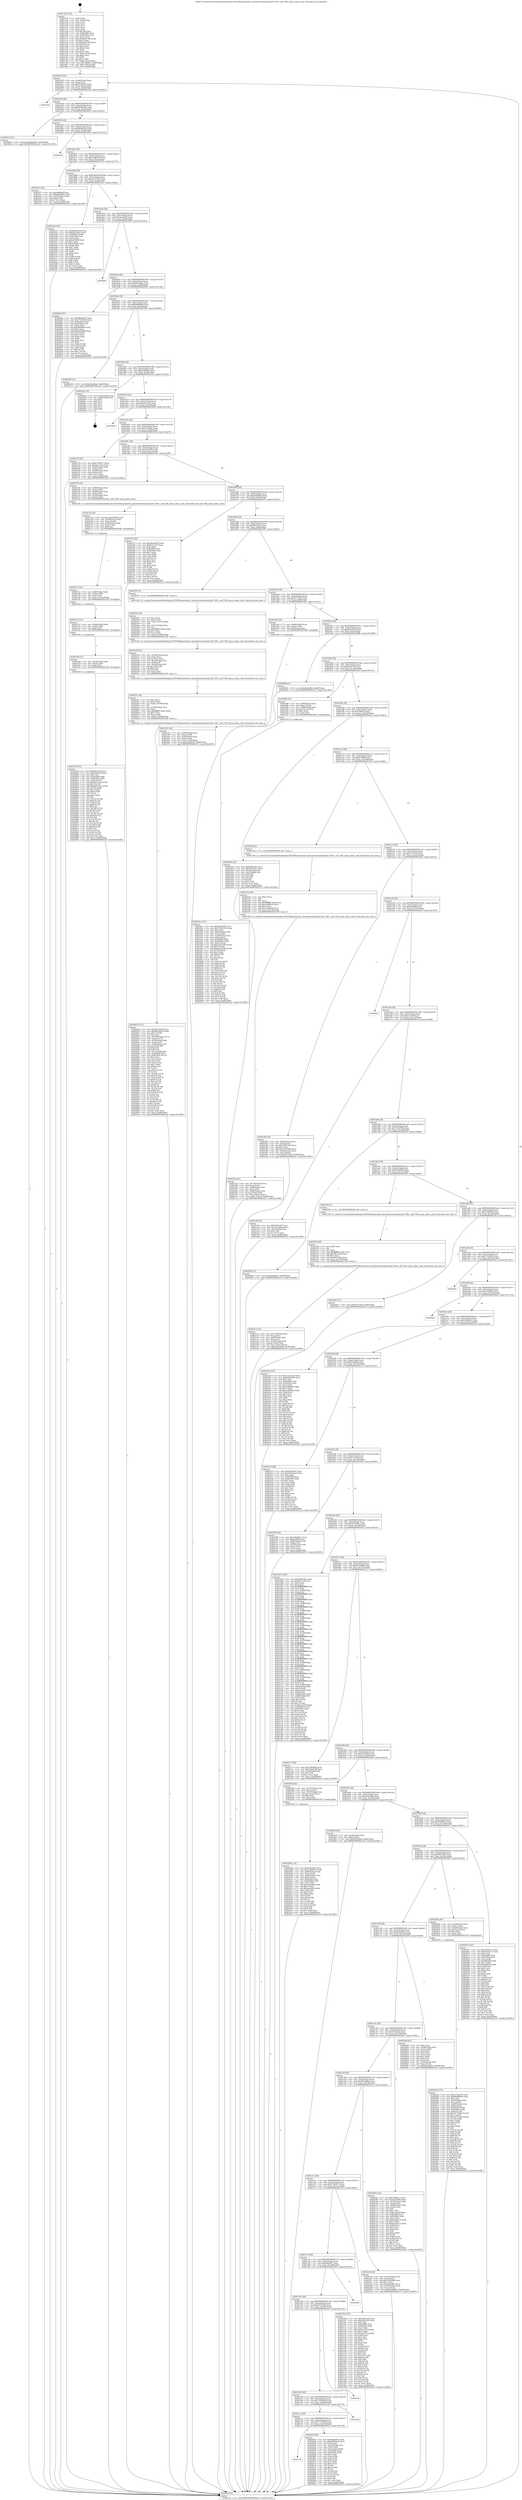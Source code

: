 digraph "0x4017a0" {
  label = "0x4017a0 (/mnt/c/Users/mathe/Desktop/tcc/POCII/binaries/extr_linuxdriversmediai2cadv7180.c_adv7180_enum_mbus_code_Final-ollvm.out::main(0))"
  labelloc = "t"
  node[shape=record]

  Entry [label="",width=0.3,height=0.3,shape=circle,fillcolor=black,style=filled]
  "0x401814" [label="{
     0x401814 [32]\l
     | [instrs]\l
     &nbsp;&nbsp;0x401814 \<+6\>: mov -0xa8(%rbp),%eax\l
     &nbsp;&nbsp;0x40181a \<+2\>: mov %eax,%ecx\l
     &nbsp;&nbsp;0x40181c \<+6\>: sub $0x80a6a87e,%ecx\l
     &nbsp;&nbsp;0x401822 \<+6\>: mov %eax,-0xbc(%rbp)\l
     &nbsp;&nbsp;0x401828 \<+6\>: mov %ecx,-0xc0(%rbp)\l
     &nbsp;&nbsp;0x40182e \<+6\>: je 0000000000402c0d \<main+0x146d\>\l
  }"]
  "0x402c0d" [label="{
     0x402c0d\l
  }", style=dashed]
  "0x401834" [label="{
     0x401834 [28]\l
     | [instrs]\l
     &nbsp;&nbsp;0x401834 \<+5\>: jmp 0000000000401839 \<main+0x99\>\l
     &nbsp;&nbsp;0x401839 \<+6\>: mov -0xbc(%rbp),%eax\l
     &nbsp;&nbsp;0x40183f \<+5\>: sub $0x8402b050,%eax\l
     &nbsp;&nbsp;0x401844 \<+6\>: mov %eax,-0xc4(%rbp)\l
     &nbsp;&nbsp;0x40184a \<+6\>: je 00000000004026c9 \<main+0xf29\>\l
  }"]
  Exit [label="",width=0.3,height=0.3,shape=circle,fillcolor=black,style=filled,peripheries=2]
  "0x4026c9" [label="{
     0x4026c9 [15]\l
     | [instrs]\l
     &nbsp;&nbsp;0x4026c9 \<+10\>: movl $0x49dd5b91,-0xa8(%rbp)\l
     &nbsp;&nbsp;0x4026d3 \<+5\>: jmp 0000000000402c25 \<main+0x1485\>\l
  }"]
  "0x401850" [label="{
     0x401850 [28]\l
     | [instrs]\l
     &nbsp;&nbsp;0x401850 \<+5\>: jmp 0000000000401855 \<main+0xb5\>\l
     &nbsp;&nbsp;0x401855 \<+6\>: mov -0xbc(%rbp),%eax\l
     &nbsp;&nbsp;0x40185b \<+5\>: sub $0x8d09c2bc,%eax\l
     &nbsp;&nbsp;0x401860 \<+6\>: mov %eax,-0xc8(%rbp)\l
     &nbsp;&nbsp;0x401866 \<+6\>: je 00000000004029b4 \<main+0x1214\>\l
  }"]
  "0x401ce8" [label="{
     0x401ce8\l
  }", style=dashed]
  "0x4029b4" [label="{
     0x4029b4\l
  }", style=dashed]
  "0x40186c" [label="{
     0x40186c [28]\l
     | [instrs]\l
     &nbsp;&nbsp;0x40186c \<+5\>: jmp 0000000000401871 \<main+0xd1\>\l
     &nbsp;&nbsp;0x401871 \<+6\>: mov -0xbc(%rbp),%eax\l
     &nbsp;&nbsp;0x401877 \<+5\>: sub $0xa1ddb3c9,%eax\l
     &nbsp;&nbsp;0x40187c \<+6\>: mov %eax,-0xcc(%rbp)\l
     &nbsp;&nbsp;0x401882 \<+6\>: je 0000000000401f15 \<main+0x775\>\l
  }"]
  "0x40293f" [label="{
     0x40293f [99]\l
     | [instrs]\l
     &nbsp;&nbsp;0x40293f \<+5\>: mov $0x80a6a87e,%eax\l
     &nbsp;&nbsp;0x402944 \<+5\>: mov $0xb938e6d2,%ecx\l
     &nbsp;&nbsp;0x402949 \<+2\>: xor %edx,%edx\l
     &nbsp;&nbsp;0x40294b \<+7\>: mov -0xa0(%rbp),%rsi\l
     &nbsp;&nbsp;0x402952 \<+2\>: mov (%rsi),%edi\l
     &nbsp;&nbsp;0x402954 \<+3\>: mov %edi,-0x2c(%rbp)\l
     &nbsp;&nbsp;0x402957 \<+7\>: mov 0x405060,%edi\l
     &nbsp;&nbsp;0x40295e \<+8\>: mov 0x405064,%r8d\l
     &nbsp;&nbsp;0x402966 \<+3\>: sub $0x1,%edx\l
     &nbsp;&nbsp;0x402969 \<+3\>: mov %edi,%r9d\l
     &nbsp;&nbsp;0x40296c \<+3\>: add %edx,%r9d\l
     &nbsp;&nbsp;0x40296f \<+4\>: imul %r9d,%edi\l
     &nbsp;&nbsp;0x402973 \<+3\>: and $0x1,%edi\l
     &nbsp;&nbsp;0x402976 \<+3\>: cmp $0x0,%edi\l
     &nbsp;&nbsp;0x402979 \<+4\>: sete %r10b\l
     &nbsp;&nbsp;0x40297d \<+4\>: cmp $0xa,%r8d\l
     &nbsp;&nbsp;0x402981 \<+4\>: setl %r11b\l
     &nbsp;&nbsp;0x402985 \<+3\>: mov %r10b,%bl\l
     &nbsp;&nbsp;0x402988 \<+3\>: and %r11b,%bl\l
     &nbsp;&nbsp;0x40298b \<+3\>: xor %r11b,%r10b\l
     &nbsp;&nbsp;0x40298e \<+3\>: or %r10b,%bl\l
     &nbsp;&nbsp;0x402991 \<+3\>: test $0x1,%bl\l
     &nbsp;&nbsp;0x402994 \<+3\>: cmovne %ecx,%eax\l
     &nbsp;&nbsp;0x402997 \<+6\>: mov %eax,-0xa8(%rbp)\l
     &nbsp;&nbsp;0x40299d \<+5\>: jmp 0000000000402c25 \<main+0x1485\>\l
  }"]
  "0x401f15" [label="{
     0x401f15 [30]\l
     | [instrs]\l
     &nbsp;&nbsp;0x401f15 \<+5\>: mov $0xdd08e8f,%eax\l
     &nbsp;&nbsp;0x401f1a \<+5\>: mov $0xebd64903,%ecx\l
     &nbsp;&nbsp;0x401f1f \<+3\>: mov -0x34(%rbp),%edx\l
     &nbsp;&nbsp;0x401f22 \<+3\>: cmp $0x0,%edx\l
     &nbsp;&nbsp;0x401f25 \<+3\>: cmove %ecx,%eax\l
     &nbsp;&nbsp;0x401f28 \<+6\>: mov %eax,-0xa8(%rbp)\l
     &nbsp;&nbsp;0x401f2e \<+5\>: jmp 0000000000402c25 \<main+0x1485\>\l
  }"]
  "0x401888" [label="{
     0x401888 [28]\l
     | [instrs]\l
     &nbsp;&nbsp;0x401888 \<+5\>: jmp 000000000040188d \<main+0xed\>\l
     &nbsp;&nbsp;0x40188d \<+6\>: mov -0xbc(%rbp),%eax\l
     &nbsp;&nbsp;0x401893 \<+5\>: sub $0xa5cc131b,%eax\l
     &nbsp;&nbsp;0x401898 \<+6\>: mov %eax,-0xd0(%rbp)\l
     &nbsp;&nbsp;0x40189e \<+6\>: je 000000000040253c \<main+0xd9c\>\l
  }"]
  "0x401ccc" [label="{
     0x401ccc [28]\l
     | [instrs]\l
     &nbsp;&nbsp;0x401ccc \<+5\>: jmp 0000000000401cd1 \<main+0x531\>\l
     &nbsp;&nbsp;0x401cd1 \<+6\>: mov -0xbc(%rbp),%eax\l
     &nbsp;&nbsp;0x401cd7 \<+5\>: sub $0x77537858,%eax\l
     &nbsp;&nbsp;0x401cdc \<+6\>: mov %eax,-0x16c(%rbp)\l
     &nbsp;&nbsp;0x401ce2 \<+6\>: je 000000000040293f \<main+0x119f\>\l
  }"]
  "0x40253c" [label="{
     0x40253c [91]\l
     | [instrs]\l
     &nbsp;&nbsp;0x40253c \<+5\>: mov $0x6b216194,%eax\l
     &nbsp;&nbsp;0x402541 \<+5\>: mov $0xf403361e,%ecx\l
     &nbsp;&nbsp;0x402546 \<+7\>: mov 0x405060,%edx\l
     &nbsp;&nbsp;0x40254d \<+7\>: mov 0x405064,%esi\l
     &nbsp;&nbsp;0x402554 \<+2\>: mov %edx,%edi\l
     &nbsp;&nbsp;0x402556 \<+6\>: add $0xad7ffef9,%edi\l
     &nbsp;&nbsp;0x40255c \<+3\>: sub $0x1,%edi\l
     &nbsp;&nbsp;0x40255f \<+6\>: sub $0xad7ffef9,%edi\l
     &nbsp;&nbsp;0x402565 \<+3\>: imul %edi,%edx\l
     &nbsp;&nbsp;0x402568 \<+3\>: and $0x1,%edx\l
     &nbsp;&nbsp;0x40256b \<+3\>: cmp $0x0,%edx\l
     &nbsp;&nbsp;0x40256e \<+4\>: sete %r8b\l
     &nbsp;&nbsp;0x402572 \<+3\>: cmp $0xa,%esi\l
     &nbsp;&nbsp;0x402575 \<+4\>: setl %r9b\l
     &nbsp;&nbsp;0x402579 \<+3\>: mov %r8b,%r10b\l
     &nbsp;&nbsp;0x40257c \<+3\>: and %r9b,%r10b\l
     &nbsp;&nbsp;0x40257f \<+3\>: xor %r9b,%r8b\l
     &nbsp;&nbsp;0x402582 \<+3\>: or %r8b,%r10b\l
     &nbsp;&nbsp;0x402585 \<+4\>: test $0x1,%r10b\l
     &nbsp;&nbsp;0x402589 \<+3\>: cmovne %ecx,%eax\l
     &nbsp;&nbsp;0x40258c \<+6\>: mov %eax,-0xa8(%rbp)\l
     &nbsp;&nbsp;0x402592 \<+5\>: jmp 0000000000402c25 \<main+0x1485\>\l
  }"]
  "0x4018a4" [label="{
     0x4018a4 [28]\l
     | [instrs]\l
     &nbsp;&nbsp;0x4018a4 \<+5\>: jmp 00000000004018a9 \<main+0x109\>\l
     &nbsp;&nbsp;0x4018a9 \<+6\>: mov -0xbc(%rbp),%eax\l
     &nbsp;&nbsp;0x4018af \<+5\>: sub $0xabead559,%eax\l
     &nbsp;&nbsp;0x4018b4 \<+6\>: mov %eax,-0xd4(%rbp)\l
     &nbsp;&nbsp;0x4018ba \<+6\>: je 00000000004029f9 \<main+0x1259\>\l
  }"]
  "0x401ebd" [label="{
     0x401ebd\l
  }", style=dashed]
  "0x4029f9" [label="{
     0x4029f9\l
  }", style=dashed]
  "0x4018c0" [label="{
     0x4018c0 [28]\l
     | [instrs]\l
     &nbsp;&nbsp;0x4018c0 \<+5\>: jmp 00000000004018c5 \<main+0x125\>\l
     &nbsp;&nbsp;0x4018c5 \<+6\>: mov -0xbc(%rbp),%eax\l
     &nbsp;&nbsp;0x4018cb \<+5\>: sub $0xb041dea4,%eax\l
     &nbsp;&nbsp;0x4018d0 \<+6\>: mov %eax,-0xd8(%rbp)\l
     &nbsp;&nbsp;0x4018d6 \<+6\>: je 00000000004028e4 \<main+0x1144\>\l
  }"]
  "0x401cb0" [label="{
     0x401cb0 [28]\l
     | [instrs]\l
     &nbsp;&nbsp;0x401cb0 \<+5\>: jmp 0000000000401cb5 \<main+0x515\>\l
     &nbsp;&nbsp;0x401cb5 \<+6\>: mov -0xbc(%rbp),%eax\l
     &nbsp;&nbsp;0x401cbb \<+5\>: sub $0x723506b9,%eax\l
     &nbsp;&nbsp;0x401cc0 \<+6\>: mov %eax,-0x168(%rbp)\l
     &nbsp;&nbsp;0x401cc6 \<+6\>: je 0000000000401ebd \<main+0x71d\>\l
  }"]
  "0x4028e4" [label="{
     0x4028e4 [91]\l
     | [instrs]\l
     &nbsp;&nbsp;0x4028e4 \<+5\>: mov $0x80a6a87e,%eax\l
     &nbsp;&nbsp;0x4028e9 \<+5\>: mov $0x77537858,%ecx\l
     &nbsp;&nbsp;0x4028ee \<+7\>: mov 0x405060,%edx\l
     &nbsp;&nbsp;0x4028f5 \<+7\>: mov 0x405064,%esi\l
     &nbsp;&nbsp;0x4028fc \<+2\>: mov %edx,%edi\l
     &nbsp;&nbsp;0x4028fe \<+6\>: sub $0xb9bd4fb0,%edi\l
     &nbsp;&nbsp;0x402904 \<+3\>: sub $0x1,%edi\l
     &nbsp;&nbsp;0x402907 \<+6\>: add $0xb9bd4fb0,%edi\l
     &nbsp;&nbsp;0x40290d \<+3\>: imul %edi,%edx\l
     &nbsp;&nbsp;0x402910 \<+3\>: and $0x1,%edx\l
     &nbsp;&nbsp;0x402913 \<+3\>: cmp $0x0,%edx\l
     &nbsp;&nbsp;0x402916 \<+4\>: sete %r8b\l
     &nbsp;&nbsp;0x40291a \<+3\>: cmp $0xa,%esi\l
     &nbsp;&nbsp;0x40291d \<+4\>: setl %r9b\l
     &nbsp;&nbsp;0x402921 \<+3\>: mov %r8b,%r10b\l
     &nbsp;&nbsp;0x402924 \<+3\>: and %r9b,%r10b\l
     &nbsp;&nbsp;0x402927 \<+3\>: xor %r9b,%r8b\l
     &nbsp;&nbsp;0x40292a \<+3\>: or %r8b,%r10b\l
     &nbsp;&nbsp;0x40292d \<+4\>: test $0x1,%r10b\l
     &nbsp;&nbsp;0x402931 \<+3\>: cmovne %ecx,%eax\l
     &nbsp;&nbsp;0x402934 \<+6\>: mov %eax,-0xa8(%rbp)\l
     &nbsp;&nbsp;0x40293a \<+5\>: jmp 0000000000402c25 \<main+0x1485\>\l
  }"]
  "0x4018dc" [label="{
     0x4018dc [28]\l
     | [instrs]\l
     &nbsp;&nbsp;0x4018dc \<+5\>: jmp 00000000004018e1 \<main+0x141\>\l
     &nbsp;&nbsp;0x4018e1 \<+6\>: mov -0xbc(%rbp),%eax\l
     &nbsp;&nbsp;0x4018e7 \<+5\>: sub $0xb8688eb8,%eax\l
     &nbsp;&nbsp;0x4018ec \<+6\>: mov %eax,-0xdc(%rbp)\l
     &nbsp;&nbsp;0x4018f2 \<+6\>: je 0000000000402509 \<main+0xd69\>\l
  }"]
  "0x402ade" [label="{
     0x402ade\l
  }", style=dashed]
  "0x402509" [label="{
     0x402509 [15]\l
     | [instrs]\l
     &nbsp;&nbsp;0x402509 \<+10\>: movl $0xc8ee0b4c,-0xa8(%rbp)\l
     &nbsp;&nbsp;0x402513 \<+5\>: jmp 0000000000402c25 \<main+0x1485\>\l
  }"]
  "0x4018f8" [label="{
     0x4018f8 [28]\l
     | [instrs]\l
     &nbsp;&nbsp;0x4018f8 \<+5\>: jmp 00000000004018fd \<main+0x15d\>\l
     &nbsp;&nbsp;0x4018fd \<+6\>: mov -0xbc(%rbp),%eax\l
     &nbsp;&nbsp;0x401903 \<+5\>: sub $0xb938e6d2,%eax\l
     &nbsp;&nbsp;0x401908 \<+6\>: mov %eax,-0xe0(%rbp)\l
     &nbsp;&nbsp;0x40190e \<+6\>: je 00000000004029a2 \<main+0x1202\>\l
  }"]
  "0x401c94" [label="{
     0x401c94 [28]\l
     | [instrs]\l
     &nbsp;&nbsp;0x401c94 \<+5\>: jmp 0000000000401c99 \<main+0x4f9\>\l
     &nbsp;&nbsp;0x401c99 \<+6\>: mov -0xbc(%rbp),%eax\l
     &nbsp;&nbsp;0x401c9f \<+5\>: sub $0x6b216194,%eax\l
     &nbsp;&nbsp;0x401ca4 \<+6\>: mov %eax,-0x164(%rbp)\l
     &nbsp;&nbsp;0x401caa \<+6\>: je 0000000000402ade \<main+0x133e\>\l
  }"]
  "0x4029a2" [label="{
     0x4029a2 [18]\l
     | [instrs]\l
     &nbsp;&nbsp;0x4029a2 \<+3\>: mov -0x2c(%rbp),%eax\l
     &nbsp;&nbsp;0x4029a5 \<+4\>: lea -0x28(%rbp),%rsp\l
     &nbsp;&nbsp;0x4029a9 \<+1\>: pop %rbx\l
     &nbsp;&nbsp;0x4029aa \<+2\>: pop %r12\l
     &nbsp;&nbsp;0x4029ac \<+2\>: pop %r13\l
     &nbsp;&nbsp;0x4029ae \<+2\>: pop %r14\l
     &nbsp;&nbsp;0x4029b0 \<+2\>: pop %r15\l
     &nbsp;&nbsp;0x4029b2 \<+1\>: pop %rbp\l
     &nbsp;&nbsp;0x4029b3 \<+1\>: ret\l
  }"]
  "0x401914" [label="{
     0x401914 [28]\l
     | [instrs]\l
     &nbsp;&nbsp;0x401914 \<+5\>: jmp 0000000000401919 \<main+0x179\>\l
     &nbsp;&nbsp;0x401919 \<+6\>: mov -0xbc(%rbp),%eax\l
     &nbsp;&nbsp;0x40191f \<+5\>: sub $0xbd42c3f2,%eax\l
     &nbsp;&nbsp;0x401924 \<+6\>: mov %eax,-0xe4(%rbp)\l
     &nbsp;&nbsp;0x40192a \<+6\>: je 0000000000402b94 \<main+0x13f4\>\l
  }"]
  "0x402a64" [label="{
     0x402a64\l
  }", style=dashed]
  "0x402b94" [label="{
     0x402b94\l
  }", style=dashed]
  "0x401930" [label="{
     0x401930 [28]\l
     | [instrs]\l
     &nbsp;&nbsp;0x401930 \<+5\>: jmp 0000000000401935 \<main+0x195\>\l
     &nbsp;&nbsp;0x401935 \<+6\>: mov -0xbc(%rbp),%eax\l
     &nbsp;&nbsp;0x40193b \<+5\>: sub $0xc8ee0b4c,%eax\l
     &nbsp;&nbsp;0x401940 \<+6\>: mov %eax,-0xe8(%rbp)\l
     &nbsp;&nbsp;0x401946 \<+6\>: je 0000000000402518 \<main+0xd78\>\l
  }"]
  "0x4027ff" [label="{
     0x4027ff [151]\l
     | [instrs]\l
     &nbsp;&nbsp;0x4027ff \<+5\>: mov $0xbd42c3f2,%eax\l
     &nbsp;&nbsp;0x402804 \<+5\>: mov $0xf5de3239,%esi\l
     &nbsp;&nbsp;0x402809 \<+2\>: mov $0x1,%cl\l
     &nbsp;&nbsp;0x40280b \<+8\>: mov 0x405060,%r8d\l
     &nbsp;&nbsp;0x402813 \<+8\>: mov 0x405064,%r9d\l
     &nbsp;&nbsp;0x40281b \<+3\>: mov %r8d,%r10d\l
     &nbsp;&nbsp;0x40281e \<+7\>: sub $0xdfb3e1bc,%r10d\l
     &nbsp;&nbsp;0x402825 \<+4\>: sub $0x1,%r10d\l
     &nbsp;&nbsp;0x402829 \<+7\>: add $0xdfb3e1bc,%r10d\l
     &nbsp;&nbsp;0x402830 \<+4\>: imul %r10d,%r8d\l
     &nbsp;&nbsp;0x402834 \<+4\>: and $0x1,%r8d\l
     &nbsp;&nbsp;0x402838 \<+4\>: cmp $0x0,%r8d\l
     &nbsp;&nbsp;0x40283c \<+4\>: sete %r11b\l
     &nbsp;&nbsp;0x402840 \<+4\>: cmp $0xa,%r9d\l
     &nbsp;&nbsp;0x402844 \<+3\>: setl %bl\l
     &nbsp;&nbsp;0x402847 \<+3\>: mov %r11b,%r14b\l
     &nbsp;&nbsp;0x40284a \<+4\>: xor $0xff,%r14b\l
     &nbsp;&nbsp;0x40284e \<+3\>: mov %bl,%r15b\l
     &nbsp;&nbsp;0x402851 \<+4\>: xor $0xff,%r15b\l
     &nbsp;&nbsp;0x402855 \<+3\>: xor $0x1,%cl\l
     &nbsp;&nbsp;0x402858 \<+3\>: mov %r14b,%r12b\l
     &nbsp;&nbsp;0x40285b \<+4\>: and $0xff,%r12b\l
     &nbsp;&nbsp;0x40285f \<+3\>: and %cl,%r11b\l
     &nbsp;&nbsp;0x402862 \<+3\>: mov %r15b,%r13b\l
     &nbsp;&nbsp;0x402865 \<+4\>: and $0xff,%r13b\l
     &nbsp;&nbsp;0x402869 \<+2\>: and %cl,%bl\l
     &nbsp;&nbsp;0x40286b \<+3\>: or %r11b,%r12b\l
     &nbsp;&nbsp;0x40286e \<+3\>: or %bl,%r13b\l
     &nbsp;&nbsp;0x402871 \<+3\>: xor %r13b,%r12b\l
     &nbsp;&nbsp;0x402874 \<+3\>: or %r15b,%r14b\l
     &nbsp;&nbsp;0x402877 \<+4\>: xor $0xff,%r14b\l
     &nbsp;&nbsp;0x40287b \<+3\>: or $0x1,%cl\l
     &nbsp;&nbsp;0x40287e \<+3\>: and %cl,%r14b\l
     &nbsp;&nbsp;0x402881 \<+3\>: or %r14b,%r12b\l
     &nbsp;&nbsp;0x402884 \<+4\>: test $0x1,%r12b\l
     &nbsp;&nbsp;0x402888 \<+3\>: cmovne %esi,%eax\l
     &nbsp;&nbsp;0x40288b \<+6\>: mov %eax,-0xa8(%rbp)\l
     &nbsp;&nbsp;0x402891 \<+5\>: jmp 0000000000402c25 \<main+0x1485\>\l
  }"]
  "0x402518" [label="{
     0x402518 [36]\l
     | [instrs]\l
     &nbsp;&nbsp;0x402518 \<+5\>: mov $0x67c995e7,%eax\l
     &nbsp;&nbsp;0x40251d \<+5\>: mov $0xa5cc131b,%ecx\l
     &nbsp;&nbsp;0x402522 \<+4\>: mov -0x48(%rbp),%rdx\l
     &nbsp;&nbsp;0x402526 \<+2\>: mov (%rdx),%esi\l
     &nbsp;&nbsp;0x402528 \<+4\>: mov -0x58(%rbp),%rdx\l
     &nbsp;&nbsp;0x40252c \<+2\>: cmp (%rdx),%esi\l
     &nbsp;&nbsp;0x40252e \<+3\>: cmovl %ecx,%eax\l
     &nbsp;&nbsp;0x402531 \<+6\>: mov %eax,-0xa8(%rbp)\l
     &nbsp;&nbsp;0x402537 \<+5\>: jmp 0000000000402c25 \<main+0x1485\>\l
  }"]
  "0x40194c" [label="{
     0x40194c [28]\l
     | [instrs]\l
     &nbsp;&nbsp;0x40194c \<+5\>: jmp 0000000000401951 \<main+0x1b1\>\l
     &nbsp;&nbsp;0x401951 \<+6\>: mov -0xbc(%rbp),%eax\l
     &nbsp;&nbsp;0x401957 \<+5\>: sub $0xe4fa259c,%eax\l
     &nbsp;&nbsp;0x40195c \<+6\>: mov %eax,-0xec(%rbp)\l
     &nbsp;&nbsp;0x401962 \<+6\>: je 0000000000402795 \<main+0xff5\>\l
  }"]
  "0x4027f0" [label="{
     0x4027f0 [15]\l
     | [instrs]\l
     &nbsp;&nbsp;0x4027f0 \<+4\>: mov -0x50(%rbp),%rdx\l
     &nbsp;&nbsp;0x4027f4 \<+3\>: mov (%rdx),%rdx\l
     &nbsp;&nbsp;0x4027f7 \<+3\>: mov %rdx,%rdi\l
     &nbsp;&nbsp;0x4027fa \<+5\>: call 0000000000401030 \<free@plt\>\l
     | [calls]\l
     &nbsp;&nbsp;0x401030 \{1\} (unknown)\l
  }"]
  "0x402795" [label="{
     0x402795 [26]\l
     | [instrs]\l
     &nbsp;&nbsp;0x402795 \<+4\>: mov -0x80(%rbp),%rax\l
     &nbsp;&nbsp;0x402799 \<+3\>: mov (%rax),%rdi\l
     &nbsp;&nbsp;0x40279c \<+4\>: mov -0x68(%rbp),%rax\l
     &nbsp;&nbsp;0x4027a0 \<+3\>: mov (%rax),%rsi\l
     &nbsp;&nbsp;0x4027a3 \<+4\>: mov -0x50(%rbp),%rax\l
     &nbsp;&nbsp;0x4027a7 \<+3\>: mov (%rax),%rdx\l
     &nbsp;&nbsp;0x4027aa \<+5\>: call 0000000000401240 \<adv7180_enum_mbus_code\>\l
     | [calls]\l
     &nbsp;&nbsp;0x401240 \{1\} (/mnt/c/Users/mathe/Desktop/tcc/POCII/binaries/extr_linuxdriversmediai2cadv7180.c_adv7180_enum_mbus_code_Final-ollvm.out::adv7180_enum_mbus_code)\l
  }"]
  "0x401968" [label="{
     0x401968 [28]\l
     | [instrs]\l
     &nbsp;&nbsp;0x401968 \<+5\>: jmp 000000000040196d \<main+0x1cd\>\l
     &nbsp;&nbsp;0x40196d \<+6\>: mov -0xbc(%rbp),%eax\l
     &nbsp;&nbsp;0x401973 \<+5\>: sub $0xebd64903,%eax\l
     &nbsp;&nbsp;0x401978 \<+6\>: mov %eax,-0xf0(%rbp)\l
     &nbsp;&nbsp;0x40197e \<+6\>: je 0000000000401f33 \<main+0x793\>\l
  }"]
  "0x4027e1" [label="{
     0x4027e1 [15]\l
     | [instrs]\l
     &nbsp;&nbsp;0x4027e1 \<+4\>: mov -0x68(%rbp),%rdx\l
     &nbsp;&nbsp;0x4027e5 \<+3\>: mov (%rdx),%rdx\l
     &nbsp;&nbsp;0x4027e8 \<+3\>: mov %rdx,%rdi\l
     &nbsp;&nbsp;0x4027eb \<+5\>: call 0000000000401030 \<free@plt\>\l
     | [calls]\l
     &nbsp;&nbsp;0x401030 \{1\} (unknown)\l
  }"]
  "0x401f33" [label="{
     0x401f33 [86]\l
     | [instrs]\l
     &nbsp;&nbsp;0x401f33 \<+5\>: mov $0xabead559,%eax\l
     &nbsp;&nbsp;0x401f38 \<+5\>: mov $0xfe3ee710,%ecx\l
     &nbsp;&nbsp;0x401f3d \<+2\>: xor %edx,%edx\l
     &nbsp;&nbsp;0x401f3f \<+7\>: mov 0x405060,%esi\l
     &nbsp;&nbsp;0x401f46 \<+7\>: mov 0x405064,%edi\l
     &nbsp;&nbsp;0x401f4d \<+3\>: sub $0x1,%edx\l
     &nbsp;&nbsp;0x401f50 \<+3\>: mov %esi,%r8d\l
     &nbsp;&nbsp;0x401f53 \<+3\>: add %edx,%r8d\l
     &nbsp;&nbsp;0x401f56 \<+4\>: imul %r8d,%esi\l
     &nbsp;&nbsp;0x401f5a \<+3\>: and $0x1,%esi\l
     &nbsp;&nbsp;0x401f5d \<+3\>: cmp $0x0,%esi\l
     &nbsp;&nbsp;0x401f60 \<+4\>: sete %r9b\l
     &nbsp;&nbsp;0x401f64 \<+3\>: cmp $0xa,%edi\l
     &nbsp;&nbsp;0x401f67 \<+4\>: setl %r10b\l
     &nbsp;&nbsp;0x401f6b \<+3\>: mov %r9b,%r11b\l
     &nbsp;&nbsp;0x401f6e \<+3\>: and %r10b,%r11b\l
     &nbsp;&nbsp;0x401f71 \<+3\>: xor %r10b,%r9b\l
     &nbsp;&nbsp;0x401f74 \<+3\>: or %r9b,%r11b\l
     &nbsp;&nbsp;0x401f77 \<+4\>: test $0x1,%r11b\l
     &nbsp;&nbsp;0x401f7b \<+3\>: cmovne %ecx,%eax\l
     &nbsp;&nbsp;0x401f7e \<+6\>: mov %eax,-0xa8(%rbp)\l
     &nbsp;&nbsp;0x401f84 \<+5\>: jmp 0000000000402c25 \<main+0x1485\>\l
  }"]
  "0x401984" [label="{
     0x401984 [28]\l
     | [instrs]\l
     &nbsp;&nbsp;0x401984 \<+5\>: jmp 0000000000401989 \<main+0x1e9\>\l
     &nbsp;&nbsp;0x401989 \<+6\>: mov -0xbc(%rbp),%eax\l
     &nbsp;&nbsp;0x40198f \<+5\>: sub $0xf403361e,%eax\l
     &nbsp;&nbsp;0x401994 \<+6\>: mov %eax,-0xf4(%rbp)\l
     &nbsp;&nbsp;0x40199a \<+6\>: je 0000000000402597 \<main+0xdf7\>\l
  }"]
  "0x4027cc" [label="{
     0x4027cc [21]\l
     | [instrs]\l
     &nbsp;&nbsp;0x4027cc \<+4\>: mov -0x80(%rbp),%rdx\l
     &nbsp;&nbsp;0x4027d0 \<+3\>: mov (%rdx),%rdx\l
     &nbsp;&nbsp;0x4027d3 \<+3\>: mov %rdx,%rdi\l
     &nbsp;&nbsp;0x4027d6 \<+6\>: mov %eax,-0x18c(%rbp)\l
     &nbsp;&nbsp;0x4027dc \<+5\>: call 0000000000401030 \<free@plt\>\l
     | [calls]\l
     &nbsp;&nbsp;0x401030 \{1\} (unknown)\l
  }"]
  "0x402597" [label="{
     0x402597 [5]\l
     | [instrs]\l
     &nbsp;&nbsp;0x402597 \<+5\>: call 0000000000401160 \<next_i\>\l
     | [calls]\l
     &nbsp;&nbsp;0x401160 \{1\} (/mnt/c/Users/mathe/Desktop/tcc/POCII/binaries/extr_linuxdriversmediai2cadv7180.c_adv7180_enum_mbus_code_Final-ollvm.out::next_i)\l
  }"]
  "0x4019a0" [label="{
     0x4019a0 [28]\l
     | [instrs]\l
     &nbsp;&nbsp;0x4019a0 \<+5\>: jmp 00000000004019a5 \<main+0x205\>\l
     &nbsp;&nbsp;0x4019a5 \<+6\>: mov -0xbc(%rbp),%eax\l
     &nbsp;&nbsp;0x4019ab \<+5\>: sub $0xf5d75c87,%eax\l
     &nbsp;&nbsp;0x4019b0 \<+6\>: mov %eax,-0xf8(%rbp)\l
     &nbsp;&nbsp;0x4019b6 \<+6\>: je 0000000000401ede \<main+0x73e\>\l
  }"]
  "0x4027af" [label="{
     0x4027af [29]\l
     | [instrs]\l
     &nbsp;&nbsp;0x4027af \<+10\>: movabs $0x4030b6,%rdi\l
     &nbsp;&nbsp;0x4027b9 \<+4\>: mov -0x40(%rbp),%rdx\l
     &nbsp;&nbsp;0x4027bd \<+2\>: mov %eax,(%rdx)\l
     &nbsp;&nbsp;0x4027bf \<+4\>: mov -0x40(%rbp),%rdx\l
     &nbsp;&nbsp;0x4027c3 \<+2\>: mov (%rdx),%esi\l
     &nbsp;&nbsp;0x4027c5 \<+2\>: mov $0x0,%al\l
     &nbsp;&nbsp;0x4027c7 \<+5\>: call 0000000000401040 \<printf@plt\>\l
     | [calls]\l
     &nbsp;&nbsp;0x401040 \{1\} (unknown)\l
  }"]
  "0x401ede" [label="{
     0x401ede [19]\l
     | [instrs]\l
     &nbsp;&nbsp;0x401ede \<+7\>: mov -0x98(%rbp),%rax\l
     &nbsp;&nbsp;0x401ee5 \<+3\>: mov (%rax),%rax\l
     &nbsp;&nbsp;0x401ee8 \<+4\>: mov 0x8(%rax),%rdi\l
     &nbsp;&nbsp;0x401eec \<+5\>: call 0000000000401060 \<atoi@plt\>\l
     | [calls]\l
     &nbsp;&nbsp;0x401060 \{1\} (unknown)\l
  }"]
  "0x4019bc" [label="{
     0x4019bc [28]\l
     | [instrs]\l
     &nbsp;&nbsp;0x4019bc \<+5\>: jmp 00000000004019c1 \<main+0x221\>\l
     &nbsp;&nbsp;0x4019c1 \<+6\>: mov -0xbc(%rbp),%eax\l
     &nbsp;&nbsp;0x4019c7 \<+5\>: sub $0xf5de3239,%eax\l
     &nbsp;&nbsp;0x4019cc \<+6\>: mov %eax,-0xfc(%rbp)\l
     &nbsp;&nbsp;0x4019d2 \<+6\>: je 0000000000402896 \<main+0x10f6\>\l
  }"]
  "0x401c78" [label="{
     0x401c78 [28]\l
     | [instrs]\l
     &nbsp;&nbsp;0x401c78 \<+5\>: jmp 0000000000401c7d \<main+0x4dd\>\l
     &nbsp;&nbsp;0x401c7d \<+6\>: mov -0xbc(%rbp),%eax\l
     &nbsp;&nbsp;0x401c83 \<+5\>: sub $0x6afbe497,%eax\l
     &nbsp;&nbsp;0x401c88 \<+6\>: mov %eax,-0x160(%rbp)\l
     &nbsp;&nbsp;0x401c8e \<+6\>: je 0000000000402a64 \<main+0x12c4\>\l
  }"]
  "0x402896" [label="{
     0x402896 [15]\l
     | [instrs]\l
     &nbsp;&nbsp;0x402896 \<+10\>: movl $0x42ede04b,-0xa8(%rbp)\l
     &nbsp;&nbsp;0x4028a0 \<+5\>: jmp 0000000000402c25 \<main+0x1485\>\l
  }"]
  "0x4019d8" [label="{
     0x4019d8 [28]\l
     | [instrs]\l
     &nbsp;&nbsp;0x4019d8 \<+5\>: jmp 00000000004019dd \<main+0x23d\>\l
     &nbsp;&nbsp;0x4019dd \<+6\>: mov -0xbc(%rbp),%eax\l
     &nbsp;&nbsp;0x4019e3 \<+5\>: sub $0xfe3ee710,%eax\l
     &nbsp;&nbsp;0x4019e8 \<+6\>: mov %eax,-0x100(%rbp)\l
     &nbsp;&nbsp;0x4019ee \<+6\>: je 0000000000401f89 \<main+0x7e9\>\l
  }"]
  "0x402702" [label="{
     0x402702 [147]\l
     | [instrs]\l
     &nbsp;&nbsp;0x402702 \<+5\>: mov $0xbd42c3f2,%eax\l
     &nbsp;&nbsp;0x402707 \<+5\>: mov $0xe4fa259c,%ecx\l
     &nbsp;&nbsp;0x40270c \<+2\>: mov $0x1,%dl\l
     &nbsp;&nbsp;0x40270e \<+7\>: mov 0x405060,%esi\l
     &nbsp;&nbsp;0x402715 \<+7\>: mov 0x405064,%edi\l
     &nbsp;&nbsp;0x40271c \<+3\>: mov %esi,%r8d\l
     &nbsp;&nbsp;0x40271f \<+7\>: add $0xd1e237af,%r8d\l
     &nbsp;&nbsp;0x402726 \<+4\>: sub $0x1,%r8d\l
     &nbsp;&nbsp;0x40272a \<+7\>: sub $0xd1e237af,%r8d\l
     &nbsp;&nbsp;0x402731 \<+4\>: imul %r8d,%esi\l
     &nbsp;&nbsp;0x402735 \<+3\>: and $0x1,%esi\l
     &nbsp;&nbsp;0x402738 \<+3\>: cmp $0x0,%esi\l
     &nbsp;&nbsp;0x40273b \<+4\>: sete %r9b\l
     &nbsp;&nbsp;0x40273f \<+3\>: cmp $0xa,%edi\l
     &nbsp;&nbsp;0x402742 \<+4\>: setl %r10b\l
     &nbsp;&nbsp;0x402746 \<+3\>: mov %r9b,%r11b\l
     &nbsp;&nbsp;0x402749 \<+4\>: xor $0xff,%r11b\l
     &nbsp;&nbsp;0x40274d \<+3\>: mov %r10b,%bl\l
     &nbsp;&nbsp;0x402750 \<+3\>: xor $0xff,%bl\l
     &nbsp;&nbsp;0x402753 \<+3\>: xor $0x1,%dl\l
     &nbsp;&nbsp;0x402756 \<+3\>: mov %r11b,%r14b\l
     &nbsp;&nbsp;0x402759 \<+4\>: and $0xff,%r14b\l
     &nbsp;&nbsp;0x40275d \<+3\>: and %dl,%r9b\l
     &nbsp;&nbsp;0x402760 \<+3\>: mov %bl,%r15b\l
     &nbsp;&nbsp;0x402763 \<+4\>: and $0xff,%r15b\l
     &nbsp;&nbsp;0x402767 \<+3\>: and %dl,%r10b\l
     &nbsp;&nbsp;0x40276a \<+3\>: or %r9b,%r14b\l
     &nbsp;&nbsp;0x40276d \<+3\>: or %r10b,%r15b\l
     &nbsp;&nbsp;0x402770 \<+3\>: xor %r15b,%r14b\l
     &nbsp;&nbsp;0x402773 \<+3\>: or %bl,%r11b\l
     &nbsp;&nbsp;0x402776 \<+4\>: xor $0xff,%r11b\l
     &nbsp;&nbsp;0x40277a \<+3\>: or $0x1,%dl\l
     &nbsp;&nbsp;0x40277d \<+3\>: and %dl,%r11b\l
     &nbsp;&nbsp;0x402780 \<+3\>: or %r11b,%r14b\l
     &nbsp;&nbsp;0x402783 \<+4\>: test $0x1,%r14b\l
     &nbsp;&nbsp;0x402787 \<+3\>: cmovne %ecx,%eax\l
     &nbsp;&nbsp;0x40278a \<+6\>: mov %eax,-0xa8(%rbp)\l
     &nbsp;&nbsp;0x402790 \<+5\>: jmp 0000000000402c25 \<main+0x1485\>\l
  }"]
  "0x401f89" [label="{
     0x401f89 [35]\l
     | [instrs]\l
     &nbsp;&nbsp;0x401f89 \<+7\>: mov -0x88(%rbp),%rax\l
     &nbsp;&nbsp;0x401f90 \<+6\>: movl $0x1,(%rax)\l
     &nbsp;&nbsp;0x401f96 \<+7\>: mov -0x88(%rbp),%rax\l
     &nbsp;&nbsp;0x401f9d \<+3\>: movslq (%rax),%rax\l
     &nbsp;&nbsp;0x401fa0 \<+4\>: shl $0x2,%rax\l
     &nbsp;&nbsp;0x401fa4 \<+3\>: mov %rax,%rdi\l
     &nbsp;&nbsp;0x401fa7 \<+5\>: call 0000000000401050 \<malloc@plt\>\l
     | [calls]\l
     &nbsp;&nbsp;0x401050 \{1\} (unknown)\l
  }"]
  "0x4019f4" [label="{
     0x4019f4 [28]\l
     | [instrs]\l
     &nbsp;&nbsp;0x4019f4 \<+5\>: jmp 00000000004019f9 \<main+0x259\>\l
     &nbsp;&nbsp;0x4019f9 \<+6\>: mov -0xbc(%rbp),%eax\l
     &nbsp;&nbsp;0x4019ff \<+5\>: sub $0x19bd0c,%eax\l
     &nbsp;&nbsp;0x401a04 \<+6\>: mov %eax,-0x104(%rbp)\l
     &nbsp;&nbsp;0x401a0a \<+6\>: je 0000000000401d0e \<main+0x56e\>\l
  }"]
  "0x40261d" [label="{
     0x40261d [172]\l
     | [instrs]\l
     &nbsp;&nbsp;0x40261d \<+5\>: mov $0x6b216194,%ecx\l
     &nbsp;&nbsp;0x402622 \<+5\>: mov $0x8402b050,%edx\l
     &nbsp;&nbsp;0x402627 \<+3\>: mov $0x1,%r10b\l
     &nbsp;&nbsp;0x40262a \<+2\>: xor %esi,%esi\l
     &nbsp;&nbsp;0x40262c \<+7\>: mov -0x188(%rbp),%r11d\l
     &nbsp;&nbsp;0x402633 \<+4\>: imul %eax,%r11d\l
     &nbsp;&nbsp;0x402637 \<+4\>: mov -0x50(%rbp),%rdi\l
     &nbsp;&nbsp;0x40263b \<+3\>: mov (%rdi),%rdi\l
     &nbsp;&nbsp;0x40263e \<+4\>: mov -0x48(%rbp),%r8\l
     &nbsp;&nbsp;0x402642 \<+3\>: movslq (%r8),%r8\l
     &nbsp;&nbsp;0x402645 \<+4\>: shl $0x4,%r8\l
     &nbsp;&nbsp;0x402649 \<+3\>: add %r8,%rdi\l
     &nbsp;&nbsp;0x40264c \<+4\>: mov %r11d,0x8(%rdi)\l
     &nbsp;&nbsp;0x402650 \<+7\>: mov 0x405060,%eax\l
     &nbsp;&nbsp;0x402657 \<+8\>: mov 0x405064,%r11d\l
     &nbsp;&nbsp;0x40265f \<+3\>: sub $0x1,%esi\l
     &nbsp;&nbsp;0x402662 \<+2\>: mov %eax,%ebx\l
     &nbsp;&nbsp;0x402664 \<+2\>: add %esi,%ebx\l
     &nbsp;&nbsp;0x402666 \<+3\>: imul %ebx,%eax\l
     &nbsp;&nbsp;0x402669 \<+3\>: and $0x1,%eax\l
     &nbsp;&nbsp;0x40266c \<+3\>: cmp $0x0,%eax\l
     &nbsp;&nbsp;0x40266f \<+4\>: sete %r14b\l
     &nbsp;&nbsp;0x402673 \<+4\>: cmp $0xa,%r11d\l
     &nbsp;&nbsp;0x402677 \<+4\>: setl %r15b\l
     &nbsp;&nbsp;0x40267b \<+3\>: mov %r14b,%r12b\l
     &nbsp;&nbsp;0x40267e \<+4\>: xor $0xff,%r12b\l
     &nbsp;&nbsp;0x402682 \<+3\>: mov %r15b,%r13b\l
     &nbsp;&nbsp;0x402685 \<+4\>: xor $0xff,%r13b\l
     &nbsp;&nbsp;0x402689 \<+4\>: xor $0x1,%r10b\l
     &nbsp;&nbsp;0x40268d \<+3\>: mov %r12b,%al\l
     &nbsp;&nbsp;0x402690 \<+2\>: and $0xff,%al\l
     &nbsp;&nbsp;0x402692 \<+3\>: and %r10b,%r14b\l
     &nbsp;&nbsp;0x402695 \<+3\>: mov %r13b,%sil\l
     &nbsp;&nbsp;0x402698 \<+4\>: and $0xff,%sil\l
     &nbsp;&nbsp;0x40269c \<+3\>: and %r10b,%r15b\l
     &nbsp;&nbsp;0x40269f \<+3\>: or %r14b,%al\l
     &nbsp;&nbsp;0x4026a2 \<+3\>: or %r15b,%sil\l
     &nbsp;&nbsp;0x4026a5 \<+3\>: xor %sil,%al\l
     &nbsp;&nbsp;0x4026a8 \<+3\>: or %r13b,%r12b\l
     &nbsp;&nbsp;0x4026ab \<+4\>: xor $0xff,%r12b\l
     &nbsp;&nbsp;0x4026af \<+4\>: or $0x1,%r10b\l
     &nbsp;&nbsp;0x4026b3 \<+3\>: and %r10b,%r12b\l
     &nbsp;&nbsp;0x4026b6 \<+3\>: or %r12b,%al\l
     &nbsp;&nbsp;0x4026b9 \<+2\>: test $0x1,%al\l
     &nbsp;&nbsp;0x4026bb \<+3\>: cmovne %edx,%ecx\l
     &nbsp;&nbsp;0x4026be \<+6\>: mov %ecx,-0xa8(%rbp)\l
     &nbsp;&nbsp;0x4026c4 \<+5\>: jmp 0000000000402c25 \<main+0x1485\>\l
  }"]
  "0x401d0e" [label="{
     0x401d0e [53]\l
     | [instrs]\l
     &nbsp;&nbsp;0x401d0e \<+5\>: mov $0x8d09c2bc,%eax\l
     &nbsp;&nbsp;0x401d13 \<+5\>: mov $0x347620e1,%ecx\l
     &nbsp;&nbsp;0x401d18 \<+6\>: mov -0xa2(%rbp),%dl\l
     &nbsp;&nbsp;0x401d1e \<+7\>: mov -0xa1(%rbp),%sil\l
     &nbsp;&nbsp;0x401d25 \<+3\>: mov %dl,%dil\l
     &nbsp;&nbsp;0x401d28 \<+3\>: and %sil,%dil\l
     &nbsp;&nbsp;0x401d2b \<+3\>: xor %sil,%dl\l
     &nbsp;&nbsp;0x401d2e \<+3\>: or %dl,%dil\l
     &nbsp;&nbsp;0x401d31 \<+4\>: test $0x1,%dil\l
     &nbsp;&nbsp;0x401d35 \<+3\>: cmovne %ecx,%eax\l
     &nbsp;&nbsp;0x401d38 \<+6\>: mov %eax,-0xa8(%rbp)\l
     &nbsp;&nbsp;0x401d3e \<+5\>: jmp 0000000000402c25 \<main+0x1485\>\l
  }"]
  "0x401a10" [label="{
     0x401a10 [28]\l
     | [instrs]\l
     &nbsp;&nbsp;0x401a10 \<+5\>: jmp 0000000000401a15 \<main+0x275\>\l
     &nbsp;&nbsp;0x401a15 \<+6\>: mov -0xbc(%rbp),%eax\l
     &nbsp;&nbsp;0x401a1b \<+5\>: sub $0x6c94ff4,%eax\l
     &nbsp;&nbsp;0x401a20 \<+6\>: mov %eax,-0x108(%rbp)\l
     &nbsp;&nbsp;0x401a26 \<+6\>: je 000000000040232d \<main+0xb8d\>\l
  }"]
  "0x402c25" [label="{
     0x402c25 [5]\l
     | [instrs]\l
     &nbsp;&nbsp;0x402c25 \<+5\>: jmp 0000000000401814 \<main+0x74\>\l
  }"]
  "0x4017a0" [label="{
     0x4017a0 [116]\l
     | [instrs]\l
     &nbsp;&nbsp;0x4017a0 \<+1\>: push %rbp\l
     &nbsp;&nbsp;0x4017a1 \<+3\>: mov %rsp,%rbp\l
     &nbsp;&nbsp;0x4017a4 \<+2\>: push %r15\l
     &nbsp;&nbsp;0x4017a6 \<+2\>: push %r14\l
     &nbsp;&nbsp;0x4017a8 \<+2\>: push %r13\l
     &nbsp;&nbsp;0x4017aa \<+2\>: push %r12\l
     &nbsp;&nbsp;0x4017ac \<+1\>: push %rbx\l
     &nbsp;&nbsp;0x4017ad \<+7\>: sub $0x198,%rsp\l
     &nbsp;&nbsp;0x4017b4 \<+7\>: mov 0x405060,%eax\l
     &nbsp;&nbsp;0x4017bb \<+7\>: mov 0x405064,%ecx\l
     &nbsp;&nbsp;0x4017c2 \<+2\>: mov %eax,%edx\l
     &nbsp;&nbsp;0x4017c4 \<+6\>: add $0xdfabc7d0,%edx\l
     &nbsp;&nbsp;0x4017ca \<+3\>: sub $0x1,%edx\l
     &nbsp;&nbsp;0x4017cd \<+6\>: sub $0xdfabc7d0,%edx\l
     &nbsp;&nbsp;0x4017d3 \<+3\>: imul %edx,%eax\l
     &nbsp;&nbsp;0x4017d6 \<+3\>: and $0x1,%eax\l
     &nbsp;&nbsp;0x4017d9 \<+3\>: cmp $0x0,%eax\l
     &nbsp;&nbsp;0x4017dc \<+4\>: sete %r8b\l
     &nbsp;&nbsp;0x4017e0 \<+4\>: and $0x1,%r8b\l
     &nbsp;&nbsp;0x4017e4 \<+7\>: mov %r8b,-0xa2(%rbp)\l
     &nbsp;&nbsp;0x4017eb \<+3\>: cmp $0xa,%ecx\l
     &nbsp;&nbsp;0x4017ee \<+4\>: setl %r8b\l
     &nbsp;&nbsp;0x4017f2 \<+4\>: and $0x1,%r8b\l
     &nbsp;&nbsp;0x4017f6 \<+7\>: mov %r8b,-0xa1(%rbp)\l
     &nbsp;&nbsp;0x4017fd \<+10\>: movl $0x19bd0c,-0xa8(%rbp)\l
     &nbsp;&nbsp;0x401807 \<+6\>: mov %edi,-0xac(%rbp)\l
     &nbsp;&nbsp;0x40180d \<+7\>: mov %rsi,-0xb8(%rbp)\l
  }"]
  "0x4025f1" [label="{
     0x4025f1 [44]\l
     | [instrs]\l
     &nbsp;&nbsp;0x4025f1 \<+2\>: xor %ecx,%ecx\l
     &nbsp;&nbsp;0x4025f3 \<+5\>: mov $0x2,%edx\l
     &nbsp;&nbsp;0x4025f8 \<+6\>: mov %edx,-0x184(%rbp)\l
     &nbsp;&nbsp;0x4025fe \<+1\>: cltd\l
     &nbsp;&nbsp;0x4025ff \<+6\>: mov -0x184(%rbp),%esi\l
     &nbsp;&nbsp;0x402605 \<+2\>: idiv %esi\l
     &nbsp;&nbsp;0x402607 \<+6\>: imul $0xfffffffe,%edx,%edx\l
     &nbsp;&nbsp;0x40260d \<+3\>: sub $0x1,%ecx\l
     &nbsp;&nbsp;0x402610 \<+2\>: sub %ecx,%edx\l
     &nbsp;&nbsp;0x402612 \<+6\>: mov %edx,-0x188(%rbp)\l
     &nbsp;&nbsp;0x402618 \<+5\>: call 0000000000401160 \<next_i\>\l
     | [calls]\l
     &nbsp;&nbsp;0x401160 \{1\} (/mnt/c/Users/mathe/Desktop/tcc/POCII/binaries/extr_linuxdriversmediai2cadv7180.c_adv7180_enum_mbus_code_Final-ollvm.out::next_i)\l
  }"]
  "0x40232d" [label="{
     0x40232d [5]\l
     | [instrs]\l
     &nbsp;&nbsp;0x40232d \<+5\>: call 0000000000401160 \<next_i\>\l
     | [calls]\l
     &nbsp;&nbsp;0x401160 \{1\} (/mnt/c/Users/mathe/Desktop/tcc/POCII/binaries/extr_linuxdriversmediai2cadv7180.c_adv7180_enum_mbus_code_Final-ollvm.out::next_i)\l
  }"]
  "0x401a2c" [label="{
     0x401a2c [28]\l
     | [instrs]\l
     &nbsp;&nbsp;0x401a2c \<+5\>: jmp 0000000000401a31 \<main+0x291\>\l
     &nbsp;&nbsp;0x401a31 \<+6\>: mov -0xbc(%rbp),%eax\l
     &nbsp;&nbsp;0x401a37 \<+5\>: sub $0xc71912d,%eax\l
     &nbsp;&nbsp;0x401a3c \<+6\>: mov %eax,-0x10c(%rbp)\l
     &nbsp;&nbsp;0x401a42 \<+6\>: je 0000000000402383 \<main+0xbe3\>\l
  }"]
  "0x4025c8" [label="{
     0x4025c8 [41]\l
     | [instrs]\l
     &nbsp;&nbsp;0x4025c8 \<+6\>: mov -0x180(%rbp),%ecx\l
     &nbsp;&nbsp;0x4025ce \<+3\>: imul %eax,%ecx\l
     &nbsp;&nbsp;0x4025d1 \<+3\>: movslq %ecx,%rdi\l
     &nbsp;&nbsp;0x4025d4 \<+4\>: mov -0x50(%rbp),%r8\l
     &nbsp;&nbsp;0x4025d8 \<+3\>: mov (%r8),%r8\l
     &nbsp;&nbsp;0x4025db \<+4\>: mov -0x48(%rbp),%r9\l
     &nbsp;&nbsp;0x4025df \<+3\>: movslq (%r9),%r9\l
     &nbsp;&nbsp;0x4025e2 \<+4\>: shl $0x4,%r9\l
     &nbsp;&nbsp;0x4025e6 \<+3\>: add %r9,%r8\l
     &nbsp;&nbsp;0x4025e9 \<+3\>: mov %rdi,(%r8)\l
     &nbsp;&nbsp;0x4025ec \<+5\>: call 0000000000401160 \<next_i\>\l
     | [calls]\l
     &nbsp;&nbsp;0x401160 \{1\} (/mnt/c/Users/mathe/Desktop/tcc/POCII/binaries/extr_linuxdriversmediai2cadv7180.c_adv7180_enum_mbus_code_Final-ollvm.out::next_i)\l
  }"]
  "0x402383" [label="{
     0x402383 [42]\l
     | [instrs]\l
     &nbsp;&nbsp;0x402383 \<+4\>: mov -0x60(%rbp),%rax\l
     &nbsp;&nbsp;0x402387 \<+2\>: mov (%rax),%ecx\l
     &nbsp;&nbsp;0x402389 \<+6\>: sub $0x18547b8e,%ecx\l
     &nbsp;&nbsp;0x40238f \<+3\>: add $0x1,%ecx\l
     &nbsp;&nbsp;0x402392 \<+6\>: add $0x18547b8e,%ecx\l
     &nbsp;&nbsp;0x402398 \<+4\>: mov -0x60(%rbp),%rax\l
     &nbsp;&nbsp;0x40239c \<+2\>: mov %ecx,(%rax)\l
     &nbsp;&nbsp;0x40239e \<+10\>: movl $0x307555ef,-0xa8(%rbp)\l
     &nbsp;&nbsp;0x4023a8 \<+5\>: jmp 0000000000402c25 \<main+0x1485\>\l
  }"]
  "0x401a48" [label="{
     0x401a48 [28]\l
     | [instrs]\l
     &nbsp;&nbsp;0x401a48 \<+5\>: jmp 0000000000401a4d \<main+0x2ad\>\l
     &nbsp;&nbsp;0x401a4d \<+6\>: mov -0xbc(%rbp),%eax\l
     &nbsp;&nbsp;0x401a53 \<+5\>: sub $0xdd08e8f,%eax\l
     &nbsp;&nbsp;0x401a58 \<+6\>: mov %eax,-0x110(%rbp)\l
     &nbsp;&nbsp;0x401a5e \<+6\>: je 00000000004028a5 \<main+0x1105\>\l
  }"]
  "0x40259c" [label="{
     0x40259c [44]\l
     | [instrs]\l
     &nbsp;&nbsp;0x40259c \<+2\>: xor %ecx,%ecx\l
     &nbsp;&nbsp;0x40259e \<+5\>: mov $0x2,%edx\l
     &nbsp;&nbsp;0x4025a3 \<+6\>: mov %edx,-0x17c(%rbp)\l
     &nbsp;&nbsp;0x4025a9 \<+1\>: cltd\l
     &nbsp;&nbsp;0x4025aa \<+6\>: mov -0x17c(%rbp),%esi\l
     &nbsp;&nbsp;0x4025b0 \<+2\>: idiv %esi\l
     &nbsp;&nbsp;0x4025b2 \<+6\>: imul $0xfffffffe,%edx,%edx\l
     &nbsp;&nbsp;0x4025b8 \<+3\>: sub $0x1,%ecx\l
     &nbsp;&nbsp;0x4025bb \<+2\>: sub %ecx,%edx\l
     &nbsp;&nbsp;0x4025bd \<+6\>: mov %edx,-0x180(%rbp)\l
     &nbsp;&nbsp;0x4025c3 \<+5\>: call 0000000000401160 \<next_i\>\l
     | [calls]\l
     &nbsp;&nbsp;0x401160 \{1\} (/mnt/c/Users/mathe/Desktop/tcc/POCII/binaries/extr_linuxdriversmediai2cadv7180.c_adv7180_enum_mbus_code_Final-ollvm.out::next_i)\l
  }"]
  "0x4028a5" [label="{
     0x4028a5\l
  }", style=dashed]
  "0x401a64" [label="{
     0x401a64 [28]\l
     | [instrs]\l
     &nbsp;&nbsp;0x401a64 \<+5\>: jmp 0000000000401a69 \<main+0x2c9\>\l
     &nbsp;&nbsp;0x401a69 \<+6\>: mov -0xbc(%rbp),%eax\l
     &nbsp;&nbsp;0x401a6f \<+5\>: sub $0xfa11236,%eax\l
     &nbsp;&nbsp;0x401a74 \<+6\>: mov %eax,-0x114(%rbp)\l
     &nbsp;&nbsp;0x401a7a \<+6\>: je 0000000000401e9f \<main+0x6ff\>\l
  }"]
  "0x40245d" [label="{
     0x40245d [172]\l
     | [instrs]\l
     &nbsp;&nbsp;0x40245d \<+5\>: mov $0x2752a2b5,%ecx\l
     &nbsp;&nbsp;0x402462 \<+5\>: mov $0xb8688eb8,%edx\l
     &nbsp;&nbsp;0x402467 \<+3\>: mov $0x1,%sil\l
     &nbsp;&nbsp;0x40246a \<+4\>: mov -0x50(%rbp),%rdi\l
     &nbsp;&nbsp;0x40246e \<+3\>: mov %rax,(%rdi)\l
     &nbsp;&nbsp;0x402471 \<+4\>: mov -0x48(%rbp),%rax\l
     &nbsp;&nbsp;0x402475 \<+6\>: movl $0x0,(%rax)\l
     &nbsp;&nbsp;0x40247b \<+8\>: mov 0x405060,%r8d\l
     &nbsp;&nbsp;0x402483 \<+8\>: mov 0x405064,%r9d\l
     &nbsp;&nbsp;0x40248b \<+3\>: mov %r8d,%r10d\l
     &nbsp;&nbsp;0x40248e \<+7\>: add $0x34737d63,%r10d\l
     &nbsp;&nbsp;0x402495 \<+4\>: sub $0x1,%r10d\l
     &nbsp;&nbsp;0x402499 \<+7\>: sub $0x34737d63,%r10d\l
     &nbsp;&nbsp;0x4024a0 \<+4\>: imul %r10d,%r8d\l
     &nbsp;&nbsp;0x4024a4 \<+4\>: and $0x1,%r8d\l
     &nbsp;&nbsp;0x4024a8 \<+4\>: cmp $0x0,%r8d\l
     &nbsp;&nbsp;0x4024ac \<+4\>: sete %r11b\l
     &nbsp;&nbsp;0x4024b0 \<+4\>: cmp $0xa,%r9d\l
     &nbsp;&nbsp;0x4024b4 \<+3\>: setl %bl\l
     &nbsp;&nbsp;0x4024b7 \<+3\>: mov %r11b,%r14b\l
     &nbsp;&nbsp;0x4024ba \<+4\>: xor $0xff,%r14b\l
     &nbsp;&nbsp;0x4024be \<+3\>: mov %bl,%r15b\l
     &nbsp;&nbsp;0x4024c1 \<+4\>: xor $0xff,%r15b\l
     &nbsp;&nbsp;0x4024c5 \<+4\>: xor $0x1,%sil\l
     &nbsp;&nbsp;0x4024c9 \<+3\>: mov %r14b,%r12b\l
     &nbsp;&nbsp;0x4024cc \<+4\>: and $0xff,%r12b\l
     &nbsp;&nbsp;0x4024d0 \<+3\>: and %sil,%r11b\l
     &nbsp;&nbsp;0x4024d3 \<+3\>: mov %r15b,%r13b\l
     &nbsp;&nbsp;0x4024d6 \<+4\>: and $0xff,%r13b\l
     &nbsp;&nbsp;0x4024da \<+3\>: and %sil,%bl\l
     &nbsp;&nbsp;0x4024dd \<+3\>: or %r11b,%r12b\l
     &nbsp;&nbsp;0x4024e0 \<+3\>: or %bl,%r13b\l
     &nbsp;&nbsp;0x4024e3 \<+3\>: xor %r13b,%r12b\l
     &nbsp;&nbsp;0x4024e6 \<+3\>: or %r15b,%r14b\l
     &nbsp;&nbsp;0x4024e9 \<+4\>: xor $0xff,%r14b\l
     &nbsp;&nbsp;0x4024ed \<+4\>: or $0x1,%sil\l
     &nbsp;&nbsp;0x4024f1 \<+3\>: and %sil,%r14b\l
     &nbsp;&nbsp;0x4024f4 \<+3\>: or %r14b,%r12b\l
     &nbsp;&nbsp;0x4024f7 \<+4\>: test $0x1,%r12b\l
     &nbsp;&nbsp;0x4024fb \<+3\>: cmovne %edx,%ecx\l
     &nbsp;&nbsp;0x4024fe \<+6\>: mov %ecx,-0xa8(%rbp)\l
     &nbsp;&nbsp;0x402504 \<+5\>: jmp 0000000000402c25 \<main+0x1485\>\l
  }"]
  "0x401e9f" [label="{
     0x401e9f [30]\l
     | [instrs]\l
     &nbsp;&nbsp;0x401e9f \<+5\>: mov $0xf5d75c87,%eax\l
     &nbsp;&nbsp;0x401ea4 \<+5\>: mov $0x723506b9,%ecx\l
     &nbsp;&nbsp;0x401ea9 \<+3\>: mov -0x35(%rbp),%dl\l
     &nbsp;&nbsp;0x401eac \<+3\>: test $0x1,%dl\l
     &nbsp;&nbsp;0x401eaf \<+3\>: cmovne %ecx,%eax\l
     &nbsp;&nbsp;0x401eb2 \<+6\>: mov %eax,-0xa8(%rbp)\l
     &nbsp;&nbsp;0x401eb8 \<+5\>: jmp 0000000000402c25 \<main+0x1485\>\l
  }"]
  "0x401a80" [label="{
     0x401a80 [28]\l
     | [instrs]\l
     &nbsp;&nbsp;0x401a80 \<+5\>: jmp 0000000000401a85 \<main+0x2e5\>\l
     &nbsp;&nbsp;0x401a85 \<+6\>: mov -0xbc(%rbp),%eax\l
     &nbsp;&nbsp;0x401a8b \<+5\>: sub $0x13916740,%eax\l
     &nbsp;&nbsp;0x401a90 \<+6\>: mov %eax,-0x118(%rbp)\l
     &nbsp;&nbsp;0x401a96 \<+6\>: je 0000000000402058 \<main+0x8b8\>\l
  }"]
  "0x40235a" [label="{
     0x40235a [41]\l
     | [instrs]\l
     &nbsp;&nbsp;0x40235a \<+6\>: mov -0x178(%rbp),%ecx\l
     &nbsp;&nbsp;0x402360 \<+3\>: imul %eax,%ecx\l
     &nbsp;&nbsp;0x402363 \<+4\>: mov -0x68(%rbp),%rsi\l
     &nbsp;&nbsp;0x402367 \<+3\>: mov (%rsi),%rsi\l
     &nbsp;&nbsp;0x40236a \<+4\>: mov -0x60(%rbp),%rdi\l
     &nbsp;&nbsp;0x40236e \<+3\>: movslq (%rdi),%rdi\l
     &nbsp;&nbsp;0x402371 \<+3\>: mov %ecx,(%rsi,%rdi,4)\l
     &nbsp;&nbsp;0x402374 \<+10\>: movl $0xc71912d,-0xa8(%rbp)\l
     &nbsp;&nbsp;0x40237e \<+5\>: jmp 0000000000402c25 \<main+0x1485\>\l
  }"]
  "0x402058" [label="{
     0x402058 [15]\l
     | [instrs]\l
     &nbsp;&nbsp;0x402058 \<+10\>: movl $0x44a89633,-0xa8(%rbp)\l
     &nbsp;&nbsp;0x402062 \<+5\>: jmp 0000000000402c25 \<main+0x1485\>\l
  }"]
  "0x401a9c" [label="{
     0x401a9c [28]\l
     | [instrs]\l
     &nbsp;&nbsp;0x401a9c \<+5\>: jmp 0000000000401aa1 \<main+0x301\>\l
     &nbsp;&nbsp;0x401aa1 \<+6\>: mov -0xbc(%rbp),%eax\l
     &nbsp;&nbsp;0x401aa7 \<+5\>: sub $0x203bd548,%eax\l
     &nbsp;&nbsp;0x401aac \<+6\>: mov %eax,-0x11c(%rbp)\l
     &nbsp;&nbsp;0x401ab2 \<+6\>: je 0000000000402195 \<main+0x9f5\>\l
  }"]
  "0x402332" [label="{
     0x402332 [40]\l
     | [instrs]\l
     &nbsp;&nbsp;0x402332 \<+5\>: mov $0x2,%ecx\l
     &nbsp;&nbsp;0x402337 \<+1\>: cltd\l
     &nbsp;&nbsp;0x402338 \<+2\>: idiv %ecx\l
     &nbsp;&nbsp;0x40233a \<+6\>: imul $0xfffffffe,%edx,%ecx\l
     &nbsp;&nbsp;0x402340 \<+6\>: sub $0xc0c682c0,%ecx\l
     &nbsp;&nbsp;0x402346 \<+3\>: add $0x1,%ecx\l
     &nbsp;&nbsp;0x402349 \<+6\>: add $0xc0c682c0,%ecx\l
     &nbsp;&nbsp;0x40234f \<+6\>: mov %ecx,-0x178(%rbp)\l
     &nbsp;&nbsp;0x402355 \<+5\>: call 0000000000401160 \<next_i\>\l
     | [calls]\l
     &nbsp;&nbsp;0x401160 \{1\} (/mnt/c/Users/mathe/Desktop/tcc/POCII/binaries/extr_linuxdriversmediai2cadv7180.c_adv7180_enum_mbus_code_Final-ollvm.out::next_i)\l
  }"]
  "0x402195" [label="{
     0x402195 [5]\l
     | [instrs]\l
     &nbsp;&nbsp;0x402195 \<+5\>: call 0000000000401160 \<next_i\>\l
     | [calls]\l
     &nbsp;&nbsp;0x401160 \{1\} (/mnt/c/Users/mathe/Desktop/tcc/POCII/binaries/extr_linuxdriversmediai2cadv7180.c_adv7180_enum_mbus_code_Final-ollvm.out::next_i)\l
  }"]
  "0x401ab8" [label="{
     0x401ab8 [28]\l
     | [instrs]\l
     &nbsp;&nbsp;0x401ab8 \<+5\>: jmp 0000000000401abd \<main+0x31d\>\l
     &nbsp;&nbsp;0x401abd \<+6\>: mov -0xbc(%rbp),%eax\l
     &nbsp;&nbsp;0x401ac3 \<+5\>: sub $0x214d8785,%eax\l
     &nbsp;&nbsp;0x401ac8 \<+6\>: mov %eax,-0x120(%rbp)\l
     &nbsp;&nbsp;0x401ace \<+6\>: je 00000000004022fa \<main+0xb5a\>\l
  }"]
  "0x402288" [label="{
     0x402288 [114]\l
     | [instrs]\l
     &nbsp;&nbsp;0x402288 \<+5\>: mov $0x6afbe497,%ecx\l
     &nbsp;&nbsp;0x40228d \<+5\>: mov $0x214d8785,%edx\l
     &nbsp;&nbsp;0x402292 \<+4\>: mov -0x68(%rbp),%rdi\l
     &nbsp;&nbsp;0x402296 \<+3\>: mov %rax,(%rdi)\l
     &nbsp;&nbsp;0x402299 \<+4\>: mov -0x60(%rbp),%rax\l
     &nbsp;&nbsp;0x40229d \<+6\>: movl $0x0,(%rax)\l
     &nbsp;&nbsp;0x4022a3 \<+7\>: mov 0x405060,%esi\l
     &nbsp;&nbsp;0x4022aa \<+8\>: mov 0x405064,%r8d\l
     &nbsp;&nbsp;0x4022b2 \<+3\>: mov %esi,%r9d\l
     &nbsp;&nbsp;0x4022b5 \<+7\>: add $0x4aa5d69,%r9d\l
     &nbsp;&nbsp;0x4022bc \<+4\>: sub $0x1,%r9d\l
     &nbsp;&nbsp;0x4022c0 \<+7\>: sub $0x4aa5d69,%r9d\l
     &nbsp;&nbsp;0x4022c7 \<+4\>: imul %r9d,%esi\l
     &nbsp;&nbsp;0x4022cb \<+3\>: and $0x1,%esi\l
     &nbsp;&nbsp;0x4022ce \<+3\>: cmp $0x0,%esi\l
     &nbsp;&nbsp;0x4022d1 \<+4\>: sete %r10b\l
     &nbsp;&nbsp;0x4022d5 \<+4\>: cmp $0xa,%r8d\l
     &nbsp;&nbsp;0x4022d9 \<+4\>: setl %r11b\l
     &nbsp;&nbsp;0x4022dd \<+3\>: mov %r10b,%bl\l
     &nbsp;&nbsp;0x4022e0 \<+3\>: and %r11b,%bl\l
     &nbsp;&nbsp;0x4022e3 \<+3\>: xor %r11b,%r10b\l
     &nbsp;&nbsp;0x4022e6 \<+3\>: or %r10b,%bl\l
     &nbsp;&nbsp;0x4022e9 \<+3\>: test $0x1,%bl\l
     &nbsp;&nbsp;0x4022ec \<+3\>: cmovne %edx,%ecx\l
     &nbsp;&nbsp;0x4022ef \<+6\>: mov %ecx,-0xa8(%rbp)\l
     &nbsp;&nbsp;0x4022f5 \<+5\>: jmp 0000000000402c25 \<main+0x1485\>\l
  }"]
  "0x4022fa" [label="{
     0x4022fa [15]\l
     | [instrs]\l
     &nbsp;&nbsp;0x4022fa \<+10\>: movl $0x307555ef,-0xa8(%rbp)\l
     &nbsp;&nbsp;0x402304 \<+5\>: jmp 0000000000402c25 \<main+0x1485\>\l
  }"]
  "0x401ad4" [label="{
     0x401ad4 [28]\l
     | [instrs]\l
     &nbsp;&nbsp;0x401ad4 \<+5\>: jmp 0000000000401ad9 \<main+0x339\>\l
     &nbsp;&nbsp;0x401ad9 \<+6\>: mov -0xbc(%rbp),%eax\l
     &nbsp;&nbsp;0x401adf \<+5\>: sub $0x2752a2b5,%eax\l
     &nbsp;&nbsp;0x401ae4 \<+6\>: mov %eax,-0x124(%rbp)\l
     &nbsp;&nbsp;0x401aea \<+6\>: je 0000000000402aa1 \<main+0x1301\>\l
  }"]
  "0x401c5c" [label="{
     0x401c5c [28]\l
     | [instrs]\l
     &nbsp;&nbsp;0x401c5c \<+5\>: jmp 0000000000401c61 \<main+0x4c1\>\l
     &nbsp;&nbsp;0x401c61 \<+6\>: mov -0xbc(%rbp),%eax\l
     &nbsp;&nbsp;0x401c67 \<+5\>: sub $0x67c995e7,%eax\l
     &nbsp;&nbsp;0x401c6c \<+6\>: mov %eax,-0x15c(%rbp)\l
     &nbsp;&nbsp;0x401c72 \<+6\>: je 0000000000402702 \<main+0xf62\>\l
  }"]
  "0x402aa1" [label="{
     0x402aa1\l
  }", style=dashed]
  "0x401af0" [label="{
     0x401af0 [28]\l
     | [instrs]\l
     &nbsp;&nbsp;0x401af0 \<+5\>: jmp 0000000000401af5 \<main+0x355\>\l
     &nbsp;&nbsp;0x401af5 \<+6\>: mov -0xbc(%rbp),%eax\l
     &nbsp;&nbsp;0x401afb \<+5\>: sub $0x2a5406e3,%eax\l
     &nbsp;&nbsp;0x401b00 \<+6\>: mov %eax,-0x128(%rbp)\l
     &nbsp;&nbsp;0x401b06 \<+6\>: je 00000000004028b4 \<main+0x1114\>\l
  }"]
  "0x4021eb" [label="{
     0x4021eb [42]\l
     | [instrs]\l
     &nbsp;&nbsp;0x4021eb \<+4\>: mov -0x78(%rbp),%rax\l
     &nbsp;&nbsp;0x4021ef \<+2\>: mov (%rax),%ecx\l
     &nbsp;&nbsp;0x4021f1 \<+6\>: add $0xa454284e,%ecx\l
     &nbsp;&nbsp;0x4021f7 \<+3\>: add $0x1,%ecx\l
     &nbsp;&nbsp;0x4021fa \<+6\>: sub $0xa454284e,%ecx\l
     &nbsp;&nbsp;0x402200 \<+4\>: mov -0x78(%rbp),%rax\l
     &nbsp;&nbsp;0x402204 \<+2\>: mov %ecx,(%rax)\l
     &nbsp;&nbsp;0x402206 \<+10\>: movl $0x44a89633,-0xa8(%rbp)\l
     &nbsp;&nbsp;0x402210 \<+5\>: jmp 0000000000402c25 \<main+0x1485\>\l
  }"]
  "0x4028b4" [label="{
     0x4028b4\l
  }", style=dashed]
  "0x401b0c" [label="{
     0x401b0c [28]\l
     | [instrs]\l
     &nbsp;&nbsp;0x401b0c \<+5\>: jmp 0000000000401b11 \<main+0x371\>\l
     &nbsp;&nbsp;0x401b11 \<+6\>: mov -0xbc(%rbp),%eax\l
     &nbsp;&nbsp;0x401b17 \<+5\>: sub $0x2e82dba1,%eax\l
     &nbsp;&nbsp;0x401b1c \<+6\>: mov %eax,-0x12c(%rbp)\l
     &nbsp;&nbsp;0x401b22 \<+6\>: je 00000000004023ad \<main+0xc0d\>\l
  }"]
  "0x4021c2" [label="{
     0x4021c2 [41]\l
     | [instrs]\l
     &nbsp;&nbsp;0x4021c2 \<+6\>: mov -0x174(%rbp),%ecx\l
     &nbsp;&nbsp;0x4021c8 \<+3\>: imul %eax,%ecx\l
     &nbsp;&nbsp;0x4021cb \<+4\>: mov -0x80(%rbp),%rsi\l
     &nbsp;&nbsp;0x4021cf \<+3\>: mov (%rsi),%rsi\l
     &nbsp;&nbsp;0x4021d2 \<+4\>: mov -0x78(%rbp),%rdi\l
     &nbsp;&nbsp;0x4021d6 \<+3\>: movslq (%rdi),%rdi\l
     &nbsp;&nbsp;0x4021d9 \<+3\>: mov %ecx,(%rsi,%rdi,4)\l
     &nbsp;&nbsp;0x4021dc \<+10\>: movl $0x4d52d8da,-0xa8(%rbp)\l
     &nbsp;&nbsp;0x4021e6 \<+5\>: jmp 0000000000402c25 \<main+0x1485\>\l
  }"]
  "0x4023ad" [label="{
     0x4023ad [147]\l
     | [instrs]\l
     &nbsp;&nbsp;0x4023ad \<+5\>: mov $0x2752a2b5,%eax\l
     &nbsp;&nbsp;0x4023b2 \<+5\>: mov $0x4995a945,%ecx\l
     &nbsp;&nbsp;0x4023b7 \<+2\>: mov $0x1,%dl\l
     &nbsp;&nbsp;0x4023b9 \<+7\>: mov 0x405060,%esi\l
     &nbsp;&nbsp;0x4023c0 \<+7\>: mov 0x405064,%edi\l
     &nbsp;&nbsp;0x4023c7 \<+3\>: mov %esi,%r8d\l
     &nbsp;&nbsp;0x4023ca \<+7\>: sub $0xe1f6b96b,%r8d\l
     &nbsp;&nbsp;0x4023d1 \<+4\>: sub $0x1,%r8d\l
     &nbsp;&nbsp;0x4023d5 \<+7\>: add $0xe1f6b96b,%r8d\l
     &nbsp;&nbsp;0x4023dc \<+4\>: imul %r8d,%esi\l
     &nbsp;&nbsp;0x4023e0 \<+3\>: and $0x1,%esi\l
     &nbsp;&nbsp;0x4023e3 \<+3\>: cmp $0x0,%esi\l
     &nbsp;&nbsp;0x4023e6 \<+4\>: sete %r9b\l
     &nbsp;&nbsp;0x4023ea \<+3\>: cmp $0xa,%edi\l
     &nbsp;&nbsp;0x4023ed \<+4\>: setl %r10b\l
     &nbsp;&nbsp;0x4023f1 \<+3\>: mov %r9b,%r11b\l
     &nbsp;&nbsp;0x4023f4 \<+4\>: xor $0xff,%r11b\l
     &nbsp;&nbsp;0x4023f8 \<+3\>: mov %r10b,%bl\l
     &nbsp;&nbsp;0x4023fb \<+3\>: xor $0xff,%bl\l
     &nbsp;&nbsp;0x4023fe \<+3\>: xor $0x0,%dl\l
     &nbsp;&nbsp;0x402401 \<+3\>: mov %r11b,%r14b\l
     &nbsp;&nbsp;0x402404 \<+4\>: and $0x0,%r14b\l
     &nbsp;&nbsp;0x402408 \<+3\>: and %dl,%r9b\l
     &nbsp;&nbsp;0x40240b \<+3\>: mov %bl,%r15b\l
     &nbsp;&nbsp;0x40240e \<+4\>: and $0x0,%r15b\l
     &nbsp;&nbsp;0x402412 \<+3\>: and %dl,%r10b\l
     &nbsp;&nbsp;0x402415 \<+3\>: or %r9b,%r14b\l
     &nbsp;&nbsp;0x402418 \<+3\>: or %r10b,%r15b\l
     &nbsp;&nbsp;0x40241b \<+3\>: xor %r15b,%r14b\l
     &nbsp;&nbsp;0x40241e \<+3\>: or %bl,%r11b\l
     &nbsp;&nbsp;0x402421 \<+4\>: xor $0xff,%r11b\l
     &nbsp;&nbsp;0x402425 \<+3\>: or $0x0,%dl\l
     &nbsp;&nbsp;0x402428 \<+3\>: and %dl,%r11b\l
     &nbsp;&nbsp;0x40242b \<+3\>: or %r11b,%r14b\l
     &nbsp;&nbsp;0x40242e \<+4\>: test $0x1,%r14b\l
     &nbsp;&nbsp;0x402432 \<+3\>: cmovne %ecx,%eax\l
     &nbsp;&nbsp;0x402435 \<+6\>: mov %eax,-0xa8(%rbp)\l
     &nbsp;&nbsp;0x40243b \<+5\>: jmp 0000000000402c25 \<main+0x1485\>\l
  }"]
  "0x401b28" [label="{
     0x401b28 [28]\l
     | [instrs]\l
     &nbsp;&nbsp;0x401b28 \<+5\>: jmp 0000000000401b2d \<main+0x38d\>\l
     &nbsp;&nbsp;0x401b2d \<+6\>: mov -0xbc(%rbp),%eax\l
     &nbsp;&nbsp;0x401b33 \<+5\>: sub $0x2f56e666,%eax\l
     &nbsp;&nbsp;0x401b38 \<+6\>: mov %eax,-0x130(%rbp)\l
     &nbsp;&nbsp;0x401b3e \<+6\>: je 0000000000402215 \<main+0xa75\>\l
  }"]
  "0x40219a" [label="{
     0x40219a [40]\l
     | [instrs]\l
     &nbsp;&nbsp;0x40219a \<+5\>: mov $0x2,%ecx\l
     &nbsp;&nbsp;0x40219f \<+1\>: cltd\l
     &nbsp;&nbsp;0x4021a0 \<+2\>: idiv %ecx\l
     &nbsp;&nbsp;0x4021a2 \<+6\>: imul $0xfffffffe,%edx,%ecx\l
     &nbsp;&nbsp;0x4021a8 \<+6\>: add $0x59b119ab,%ecx\l
     &nbsp;&nbsp;0x4021ae \<+3\>: add $0x1,%ecx\l
     &nbsp;&nbsp;0x4021b1 \<+6\>: sub $0x59b119ab,%ecx\l
     &nbsp;&nbsp;0x4021b7 \<+6\>: mov %ecx,-0x174(%rbp)\l
     &nbsp;&nbsp;0x4021bd \<+5\>: call 0000000000401160 \<next_i\>\l
     | [calls]\l
     &nbsp;&nbsp;0x401160 \{1\} (/mnt/c/Users/mathe/Desktop/tcc/POCII/binaries/extr_linuxdriversmediai2cadv7180.c_adv7180_enum_mbus_code_Final-ollvm.out::next_i)\l
  }"]
  "0x402215" [label="{
     0x402215 [86]\l
     | [instrs]\l
     &nbsp;&nbsp;0x402215 \<+5\>: mov $0x6afbe497,%eax\l
     &nbsp;&nbsp;0x40221a \<+5\>: mov $0x41652de4,%ecx\l
     &nbsp;&nbsp;0x40221f \<+2\>: xor %edx,%edx\l
     &nbsp;&nbsp;0x402221 \<+7\>: mov 0x405060,%esi\l
     &nbsp;&nbsp;0x402228 \<+7\>: mov 0x405064,%edi\l
     &nbsp;&nbsp;0x40222f \<+3\>: sub $0x1,%edx\l
     &nbsp;&nbsp;0x402232 \<+3\>: mov %esi,%r8d\l
     &nbsp;&nbsp;0x402235 \<+3\>: add %edx,%r8d\l
     &nbsp;&nbsp;0x402238 \<+4\>: imul %r8d,%esi\l
     &nbsp;&nbsp;0x40223c \<+3\>: and $0x1,%esi\l
     &nbsp;&nbsp;0x40223f \<+3\>: cmp $0x0,%esi\l
     &nbsp;&nbsp;0x402242 \<+4\>: sete %r9b\l
     &nbsp;&nbsp;0x402246 \<+3\>: cmp $0xa,%edi\l
     &nbsp;&nbsp;0x402249 \<+4\>: setl %r10b\l
     &nbsp;&nbsp;0x40224d \<+3\>: mov %r9b,%r11b\l
     &nbsp;&nbsp;0x402250 \<+3\>: and %r10b,%r11b\l
     &nbsp;&nbsp;0x402253 \<+3\>: xor %r10b,%r9b\l
     &nbsp;&nbsp;0x402256 \<+3\>: or %r9b,%r11b\l
     &nbsp;&nbsp;0x402259 \<+4\>: test $0x1,%r11b\l
     &nbsp;&nbsp;0x40225d \<+3\>: cmovne %ecx,%eax\l
     &nbsp;&nbsp;0x402260 \<+6\>: mov %eax,-0xa8(%rbp)\l
     &nbsp;&nbsp;0x402266 \<+5\>: jmp 0000000000402c25 \<main+0x1485\>\l
  }"]
  "0x401b44" [label="{
     0x401b44 [28]\l
     | [instrs]\l
     &nbsp;&nbsp;0x401b44 \<+5\>: jmp 0000000000401b49 \<main+0x3a9\>\l
     &nbsp;&nbsp;0x401b49 \<+6\>: mov -0xbc(%rbp),%eax\l
     &nbsp;&nbsp;0x401b4f \<+5\>: sub $0x307555ef,%eax\l
     &nbsp;&nbsp;0x401b54 \<+6\>: mov %eax,-0x134(%rbp)\l
     &nbsp;&nbsp;0x401b5a \<+6\>: je 0000000000402309 \<main+0xb69\>\l
  }"]
  "0x401c40" [label="{
     0x401c40 [28]\l
     | [instrs]\l
     &nbsp;&nbsp;0x401c40 \<+5\>: jmp 0000000000401c45 \<main+0x4a5\>\l
     &nbsp;&nbsp;0x401c45 \<+6\>: mov -0xbc(%rbp),%eax\l
     &nbsp;&nbsp;0x401c4b \<+5\>: sub $0x4d52d8da,%eax\l
     &nbsp;&nbsp;0x401c50 \<+6\>: mov %eax,-0x158(%rbp)\l
     &nbsp;&nbsp;0x401c56 \<+6\>: je 00000000004021eb \<main+0xa4b\>\l
  }"]
  "0x402309" [label="{
     0x402309 [36]\l
     | [instrs]\l
     &nbsp;&nbsp;0x402309 \<+5\>: mov $0x2e82dba1,%eax\l
     &nbsp;&nbsp;0x40230e \<+5\>: mov $0x6c94ff4,%ecx\l
     &nbsp;&nbsp;0x402313 \<+4\>: mov -0x60(%rbp),%rdx\l
     &nbsp;&nbsp;0x402317 \<+2\>: mov (%rdx),%esi\l
     &nbsp;&nbsp;0x402319 \<+4\>: mov -0x70(%rbp),%rdx\l
     &nbsp;&nbsp;0x40231d \<+2\>: cmp (%rdx),%esi\l
     &nbsp;&nbsp;0x40231f \<+3\>: cmovl %ecx,%eax\l
     &nbsp;&nbsp;0x402322 \<+6\>: mov %eax,-0xa8(%rbp)\l
     &nbsp;&nbsp;0x402328 \<+5\>: jmp 0000000000402c25 \<main+0x1485\>\l
  }"]
  "0x401b60" [label="{
     0x401b60 [28]\l
     | [instrs]\l
     &nbsp;&nbsp;0x401b60 \<+5\>: jmp 0000000000401b65 \<main+0x3c5\>\l
     &nbsp;&nbsp;0x401b65 \<+6\>: mov -0xbc(%rbp),%eax\l
     &nbsp;&nbsp;0x401b6b \<+5\>: sub $0x347620e1,%eax\l
     &nbsp;&nbsp;0x401b70 \<+6\>: mov %eax,-0x138(%rbp)\l
     &nbsp;&nbsp;0x401b76 \<+6\>: je 0000000000401d43 \<main+0x5a3\>\l
  }"]
  "0x4020fa" [label="{
     0x4020fa [125]\l
     | [instrs]\l
     &nbsp;&nbsp;0x4020fa \<+5\>: mov $0x7f6f441c,%eax\l
     &nbsp;&nbsp;0x4020ff \<+5\>: mov $0x391638d6,%ecx\l
     &nbsp;&nbsp;0x402104 \<+4\>: mov -0x78(%rbp),%rdx\l
     &nbsp;&nbsp;0x402108 \<+2\>: mov (%rdx),%esi\l
     &nbsp;&nbsp;0x40210a \<+7\>: mov -0x88(%rbp),%rdx\l
     &nbsp;&nbsp;0x402111 \<+2\>: cmp (%rdx),%esi\l
     &nbsp;&nbsp;0x402113 \<+4\>: setl %dil\l
     &nbsp;&nbsp;0x402117 \<+4\>: and $0x1,%dil\l
     &nbsp;&nbsp;0x40211b \<+4\>: mov %dil,-0x2d(%rbp)\l
     &nbsp;&nbsp;0x40211f \<+7\>: mov 0x405060,%esi\l
     &nbsp;&nbsp;0x402126 \<+8\>: mov 0x405064,%r8d\l
     &nbsp;&nbsp;0x40212e \<+3\>: mov %esi,%r9d\l
     &nbsp;&nbsp;0x402131 \<+7\>: add $0x8acbb1c5,%r9d\l
     &nbsp;&nbsp;0x402138 \<+4\>: sub $0x1,%r9d\l
     &nbsp;&nbsp;0x40213c \<+7\>: sub $0x8acbb1c5,%r9d\l
     &nbsp;&nbsp;0x402143 \<+4\>: imul %r9d,%esi\l
     &nbsp;&nbsp;0x402147 \<+3\>: and $0x1,%esi\l
     &nbsp;&nbsp;0x40214a \<+3\>: cmp $0x0,%esi\l
     &nbsp;&nbsp;0x40214d \<+4\>: sete %dil\l
     &nbsp;&nbsp;0x402151 \<+4\>: cmp $0xa,%r8d\l
     &nbsp;&nbsp;0x402155 \<+4\>: setl %r10b\l
     &nbsp;&nbsp;0x402159 \<+3\>: mov %dil,%r11b\l
     &nbsp;&nbsp;0x40215c \<+3\>: and %r10b,%r11b\l
     &nbsp;&nbsp;0x40215f \<+3\>: xor %r10b,%dil\l
     &nbsp;&nbsp;0x402162 \<+3\>: or %dil,%r11b\l
     &nbsp;&nbsp;0x402165 \<+4\>: test $0x1,%r11b\l
     &nbsp;&nbsp;0x402169 \<+3\>: cmovne %ecx,%eax\l
     &nbsp;&nbsp;0x40216c \<+6\>: mov %eax,-0xa8(%rbp)\l
     &nbsp;&nbsp;0x402172 \<+5\>: jmp 0000000000402c25 \<main+0x1485\>\l
  }"]
  "0x401d43" [label="{
     0x401d43 [348]\l
     | [instrs]\l
     &nbsp;&nbsp;0x401d43 \<+5\>: mov $0x8d09c2bc,%eax\l
     &nbsp;&nbsp;0x401d48 \<+5\>: mov $0xfa11236,%ecx\l
     &nbsp;&nbsp;0x401d4d \<+2\>: xor %edx,%edx\l
     &nbsp;&nbsp;0x401d4f \<+3\>: mov %rsp,%rsi\l
     &nbsp;&nbsp;0x401d52 \<+4\>: add $0xfffffffffffffff0,%rsi\l
     &nbsp;&nbsp;0x401d56 \<+3\>: mov %rsi,%rsp\l
     &nbsp;&nbsp;0x401d59 \<+7\>: mov %rsi,-0xa0(%rbp)\l
     &nbsp;&nbsp;0x401d60 \<+3\>: mov %rsp,%rsi\l
     &nbsp;&nbsp;0x401d63 \<+4\>: add $0xfffffffffffffff0,%rsi\l
     &nbsp;&nbsp;0x401d67 \<+3\>: mov %rsi,%rsp\l
     &nbsp;&nbsp;0x401d6a \<+3\>: mov %rsp,%rdi\l
     &nbsp;&nbsp;0x401d6d \<+4\>: add $0xfffffffffffffff0,%rdi\l
     &nbsp;&nbsp;0x401d71 \<+3\>: mov %rdi,%rsp\l
     &nbsp;&nbsp;0x401d74 \<+7\>: mov %rdi,-0x98(%rbp)\l
     &nbsp;&nbsp;0x401d7b \<+3\>: mov %rsp,%rdi\l
     &nbsp;&nbsp;0x401d7e \<+4\>: add $0xfffffffffffffff0,%rdi\l
     &nbsp;&nbsp;0x401d82 \<+3\>: mov %rdi,%rsp\l
     &nbsp;&nbsp;0x401d85 \<+7\>: mov %rdi,-0x90(%rbp)\l
     &nbsp;&nbsp;0x401d8c \<+3\>: mov %rsp,%rdi\l
     &nbsp;&nbsp;0x401d8f \<+4\>: add $0xfffffffffffffff0,%rdi\l
     &nbsp;&nbsp;0x401d93 \<+3\>: mov %rdi,%rsp\l
     &nbsp;&nbsp;0x401d96 \<+7\>: mov %rdi,-0x88(%rbp)\l
     &nbsp;&nbsp;0x401d9d \<+3\>: mov %rsp,%rdi\l
     &nbsp;&nbsp;0x401da0 \<+4\>: add $0xfffffffffffffff0,%rdi\l
     &nbsp;&nbsp;0x401da4 \<+3\>: mov %rdi,%rsp\l
     &nbsp;&nbsp;0x401da7 \<+4\>: mov %rdi,-0x80(%rbp)\l
     &nbsp;&nbsp;0x401dab \<+3\>: mov %rsp,%rdi\l
     &nbsp;&nbsp;0x401dae \<+4\>: add $0xfffffffffffffff0,%rdi\l
     &nbsp;&nbsp;0x401db2 \<+3\>: mov %rdi,%rsp\l
     &nbsp;&nbsp;0x401db5 \<+4\>: mov %rdi,-0x78(%rbp)\l
     &nbsp;&nbsp;0x401db9 \<+3\>: mov %rsp,%rdi\l
     &nbsp;&nbsp;0x401dbc \<+4\>: add $0xfffffffffffffff0,%rdi\l
     &nbsp;&nbsp;0x401dc0 \<+3\>: mov %rdi,%rsp\l
     &nbsp;&nbsp;0x401dc3 \<+4\>: mov %rdi,-0x70(%rbp)\l
     &nbsp;&nbsp;0x401dc7 \<+3\>: mov %rsp,%rdi\l
     &nbsp;&nbsp;0x401dca \<+4\>: add $0xfffffffffffffff0,%rdi\l
     &nbsp;&nbsp;0x401dce \<+3\>: mov %rdi,%rsp\l
     &nbsp;&nbsp;0x401dd1 \<+4\>: mov %rdi,-0x68(%rbp)\l
     &nbsp;&nbsp;0x401dd5 \<+3\>: mov %rsp,%rdi\l
     &nbsp;&nbsp;0x401dd8 \<+4\>: add $0xfffffffffffffff0,%rdi\l
     &nbsp;&nbsp;0x401ddc \<+3\>: mov %rdi,%rsp\l
     &nbsp;&nbsp;0x401ddf \<+4\>: mov %rdi,-0x60(%rbp)\l
     &nbsp;&nbsp;0x401de3 \<+3\>: mov %rsp,%rdi\l
     &nbsp;&nbsp;0x401de6 \<+4\>: add $0xfffffffffffffff0,%rdi\l
     &nbsp;&nbsp;0x401dea \<+3\>: mov %rdi,%rsp\l
     &nbsp;&nbsp;0x401ded \<+4\>: mov %rdi,-0x58(%rbp)\l
     &nbsp;&nbsp;0x401df1 \<+3\>: mov %rsp,%rdi\l
     &nbsp;&nbsp;0x401df4 \<+4\>: add $0xfffffffffffffff0,%rdi\l
     &nbsp;&nbsp;0x401df8 \<+3\>: mov %rdi,%rsp\l
     &nbsp;&nbsp;0x401dfb \<+4\>: mov %rdi,-0x50(%rbp)\l
     &nbsp;&nbsp;0x401dff \<+3\>: mov %rsp,%rdi\l
     &nbsp;&nbsp;0x401e02 \<+4\>: add $0xfffffffffffffff0,%rdi\l
     &nbsp;&nbsp;0x401e06 \<+3\>: mov %rdi,%rsp\l
     &nbsp;&nbsp;0x401e09 \<+4\>: mov %rdi,-0x48(%rbp)\l
     &nbsp;&nbsp;0x401e0d \<+3\>: mov %rsp,%rdi\l
     &nbsp;&nbsp;0x401e10 \<+4\>: add $0xfffffffffffffff0,%rdi\l
     &nbsp;&nbsp;0x401e14 \<+3\>: mov %rdi,%rsp\l
     &nbsp;&nbsp;0x401e17 \<+4\>: mov %rdi,-0x40(%rbp)\l
     &nbsp;&nbsp;0x401e1b \<+7\>: mov -0xa0(%rbp),%rdi\l
     &nbsp;&nbsp;0x401e22 \<+6\>: movl $0x0,(%rdi)\l
     &nbsp;&nbsp;0x401e28 \<+7\>: mov -0xac(%rbp),%r8d\l
     &nbsp;&nbsp;0x401e2f \<+3\>: mov %r8d,(%rsi)\l
     &nbsp;&nbsp;0x401e32 \<+7\>: mov -0x98(%rbp),%rdi\l
     &nbsp;&nbsp;0x401e39 \<+7\>: mov -0xb8(%rbp),%r9\l
     &nbsp;&nbsp;0x401e40 \<+3\>: mov %r9,(%rdi)\l
     &nbsp;&nbsp;0x401e43 \<+3\>: cmpl $0x2,(%rsi)\l
     &nbsp;&nbsp;0x401e46 \<+4\>: setne %r10b\l
     &nbsp;&nbsp;0x401e4a \<+4\>: and $0x1,%r10b\l
     &nbsp;&nbsp;0x401e4e \<+4\>: mov %r10b,-0x35(%rbp)\l
     &nbsp;&nbsp;0x401e52 \<+8\>: mov 0x405060,%r11d\l
     &nbsp;&nbsp;0x401e5a \<+7\>: mov 0x405064,%ebx\l
     &nbsp;&nbsp;0x401e61 \<+3\>: sub $0x1,%edx\l
     &nbsp;&nbsp;0x401e64 \<+3\>: mov %r11d,%r14d\l
     &nbsp;&nbsp;0x401e67 \<+3\>: add %edx,%r14d\l
     &nbsp;&nbsp;0x401e6a \<+4\>: imul %r14d,%r11d\l
     &nbsp;&nbsp;0x401e6e \<+4\>: and $0x1,%r11d\l
     &nbsp;&nbsp;0x401e72 \<+4\>: cmp $0x0,%r11d\l
     &nbsp;&nbsp;0x401e76 \<+4\>: sete %r10b\l
     &nbsp;&nbsp;0x401e7a \<+3\>: cmp $0xa,%ebx\l
     &nbsp;&nbsp;0x401e7d \<+4\>: setl %r15b\l
     &nbsp;&nbsp;0x401e81 \<+3\>: mov %r10b,%r12b\l
     &nbsp;&nbsp;0x401e84 \<+3\>: and %r15b,%r12b\l
     &nbsp;&nbsp;0x401e87 \<+3\>: xor %r15b,%r10b\l
     &nbsp;&nbsp;0x401e8a \<+3\>: or %r10b,%r12b\l
     &nbsp;&nbsp;0x401e8d \<+4\>: test $0x1,%r12b\l
     &nbsp;&nbsp;0x401e91 \<+3\>: cmovne %ecx,%eax\l
     &nbsp;&nbsp;0x401e94 \<+6\>: mov %eax,-0xa8(%rbp)\l
     &nbsp;&nbsp;0x401e9a \<+5\>: jmp 0000000000402c25 \<main+0x1485\>\l
  }"]
  "0x401b7c" [label="{
     0x401b7c [28]\l
     | [instrs]\l
     &nbsp;&nbsp;0x401b7c \<+5\>: jmp 0000000000401b81 \<main+0x3e1\>\l
     &nbsp;&nbsp;0x401b81 \<+6\>: mov -0xbc(%rbp),%eax\l
     &nbsp;&nbsp;0x401b87 \<+5\>: sub $0x391638d6,%eax\l
     &nbsp;&nbsp;0x401b8c \<+6\>: mov %eax,-0x13c(%rbp)\l
     &nbsp;&nbsp;0x401b92 \<+6\>: je 0000000000402177 \<main+0x9d7\>\l
  }"]
  "0x401c24" [label="{
     0x401c24 [28]\l
     | [instrs]\l
     &nbsp;&nbsp;0x401c24 \<+5\>: jmp 0000000000401c29 \<main+0x489\>\l
     &nbsp;&nbsp;0x401c29 \<+6\>: mov -0xbc(%rbp),%eax\l
     &nbsp;&nbsp;0x401c2f \<+5\>: sub $0x4cb5e2c2,%eax\l
     &nbsp;&nbsp;0x401c34 \<+6\>: mov %eax,-0x154(%rbp)\l
     &nbsp;&nbsp;0x401c3a \<+6\>: je 00000000004020fa \<main+0x95a\>\l
  }"]
  "0x401ef1" [label="{
     0x401ef1 [36]\l
     | [instrs]\l
     &nbsp;&nbsp;0x401ef1 \<+7\>: mov -0x90(%rbp),%rdi\l
     &nbsp;&nbsp;0x401ef8 \<+2\>: mov %eax,(%rdi)\l
     &nbsp;&nbsp;0x401efa \<+7\>: mov -0x90(%rbp),%rdi\l
     &nbsp;&nbsp;0x401f01 \<+2\>: mov (%rdi),%eax\l
     &nbsp;&nbsp;0x401f03 \<+3\>: mov %eax,-0x34(%rbp)\l
     &nbsp;&nbsp;0x401f06 \<+10\>: movl $0xa1ddb3c9,-0xa8(%rbp)\l
     &nbsp;&nbsp;0x401f10 \<+5\>: jmp 0000000000402c25 \<main+0x1485\>\l
  }"]
  "0x401fac" [label="{
     0x401fac [172]\l
     | [instrs]\l
     &nbsp;&nbsp;0x401fac \<+5\>: mov $0xabead559,%ecx\l
     &nbsp;&nbsp;0x401fb1 \<+5\>: mov $0x13916740,%edx\l
     &nbsp;&nbsp;0x401fb6 \<+3\>: mov $0x1,%sil\l
     &nbsp;&nbsp;0x401fb9 \<+4\>: mov -0x80(%rbp),%rdi\l
     &nbsp;&nbsp;0x401fbd \<+3\>: mov %rax,(%rdi)\l
     &nbsp;&nbsp;0x401fc0 \<+4\>: mov -0x78(%rbp),%rax\l
     &nbsp;&nbsp;0x401fc4 \<+6\>: movl $0x0,(%rax)\l
     &nbsp;&nbsp;0x401fca \<+8\>: mov 0x405060,%r8d\l
     &nbsp;&nbsp;0x401fd2 \<+8\>: mov 0x405064,%r9d\l
     &nbsp;&nbsp;0x401fda \<+3\>: mov %r8d,%r10d\l
     &nbsp;&nbsp;0x401fdd \<+7\>: sub $0xde55e39f,%r10d\l
     &nbsp;&nbsp;0x401fe4 \<+4\>: sub $0x1,%r10d\l
     &nbsp;&nbsp;0x401fe8 \<+7\>: add $0xde55e39f,%r10d\l
     &nbsp;&nbsp;0x401fef \<+4\>: imul %r10d,%r8d\l
     &nbsp;&nbsp;0x401ff3 \<+4\>: and $0x1,%r8d\l
     &nbsp;&nbsp;0x401ff7 \<+4\>: cmp $0x0,%r8d\l
     &nbsp;&nbsp;0x401ffb \<+4\>: sete %r11b\l
     &nbsp;&nbsp;0x401fff \<+4\>: cmp $0xa,%r9d\l
     &nbsp;&nbsp;0x402003 \<+3\>: setl %bl\l
     &nbsp;&nbsp;0x402006 \<+3\>: mov %r11b,%r14b\l
     &nbsp;&nbsp;0x402009 \<+4\>: xor $0xff,%r14b\l
     &nbsp;&nbsp;0x40200d \<+3\>: mov %bl,%r15b\l
     &nbsp;&nbsp;0x402010 \<+4\>: xor $0xff,%r15b\l
     &nbsp;&nbsp;0x402014 \<+4\>: xor $0x0,%sil\l
     &nbsp;&nbsp;0x402018 \<+3\>: mov %r14b,%r12b\l
     &nbsp;&nbsp;0x40201b \<+4\>: and $0x0,%r12b\l
     &nbsp;&nbsp;0x40201f \<+3\>: and %sil,%r11b\l
     &nbsp;&nbsp;0x402022 \<+3\>: mov %r15b,%r13b\l
     &nbsp;&nbsp;0x402025 \<+4\>: and $0x0,%r13b\l
     &nbsp;&nbsp;0x402029 \<+3\>: and %sil,%bl\l
     &nbsp;&nbsp;0x40202c \<+3\>: or %r11b,%r12b\l
     &nbsp;&nbsp;0x40202f \<+3\>: or %bl,%r13b\l
     &nbsp;&nbsp;0x402032 \<+3\>: xor %r13b,%r12b\l
     &nbsp;&nbsp;0x402035 \<+3\>: or %r15b,%r14b\l
     &nbsp;&nbsp;0x402038 \<+4\>: xor $0xff,%r14b\l
     &nbsp;&nbsp;0x40203c \<+4\>: or $0x0,%sil\l
     &nbsp;&nbsp;0x402040 \<+3\>: and %sil,%r14b\l
     &nbsp;&nbsp;0x402043 \<+3\>: or %r14b,%r12b\l
     &nbsp;&nbsp;0x402046 \<+4\>: test $0x1,%r12b\l
     &nbsp;&nbsp;0x40204a \<+3\>: cmovne %edx,%ecx\l
     &nbsp;&nbsp;0x40204d \<+6\>: mov %ecx,-0xa8(%rbp)\l
     &nbsp;&nbsp;0x402053 \<+5\>: jmp 0000000000402c25 \<main+0x1485\>\l
  }"]
  "0x4026d8" [label="{
     0x4026d8 [42]\l
     | [instrs]\l
     &nbsp;&nbsp;0x4026d8 \<+2\>: xor %eax,%eax\l
     &nbsp;&nbsp;0x4026da \<+4\>: mov -0x48(%rbp),%rcx\l
     &nbsp;&nbsp;0x4026de \<+2\>: mov (%rcx),%edx\l
     &nbsp;&nbsp;0x4026e0 \<+2\>: mov %eax,%esi\l
     &nbsp;&nbsp;0x4026e2 \<+2\>: sub %edx,%esi\l
     &nbsp;&nbsp;0x4026e4 \<+2\>: mov %eax,%edx\l
     &nbsp;&nbsp;0x4026e6 \<+3\>: sub $0x1,%edx\l
     &nbsp;&nbsp;0x4026e9 \<+2\>: add %edx,%esi\l
     &nbsp;&nbsp;0x4026eb \<+2\>: sub %esi,%eax\l
     &nbsp;&nbsp;0x4026ed \<+4\>: mov -0x48(%rbp),%rcx\l
     &nbsp;&nbsp;0x4026f1 \<+2\>: mov %eax,(%rcx)\l
     &nbsp;&nbsp;0x4026f3 \<+10\>: movl $0xc8ee0b4c,-0xa8(%rbp)\l
     &nbsp;&nbsp;0x4026fd \<+5\>: jmp 0000000000402c25 \<main+0x1485\>\l
  }"]
  "0x402177" [label="{
     0x402177 [30]\l
     | [instrs]\l
     &nbsp;&nbsp;0x402177 \<+5\>: mov $0x2f56e666,%eax\l
     &nbsp;&nbsp;0x40217c \<+5\>: mov $0x203bd548,%ecx\l
     &nbsp;&nbsp;0x402181 \<+3\>: mov -0x2d(%rbp),%dl\l
     &nbsp;&nbsp;0x402184 \<+3\>: test $0x1,%dl\l
     &nbsp;&nbsp;0x402187 \<+3\>: cmovne %ecx,%eax\l
     &nbsp;&nbsp;0x40218a \<+6\>: mov %eax,-0xa8(%rbp)\l
     &nbsp;&nbsp;0x402190 \<+5\>: jmp 0000000000402c25 \<main+0x1485\>\l
  }"]
  "0x401b98" [label="{
     0x401b98 [28]\l
     | [instrs]\l
     &nbsp;&nbsp;0x401b98 \<+5\>: jmp 0000000000401b9d \<main+0x3fd\>\l
     &nbsp;&nbsp;0x401b9d \<+6\>: mov -0xbc(%rbp),%eax\l
     &nbsp;&nbsp;0x401ba3 \<+5\>: sub $0x41652de4,%eax\l
     &nbsp;&nbsp;0x401ba8 \<+6\>: mov %eax,-0x140(%rbp)\l
     &nbsp;&nbsp;0x401bae \<+6\>: je 000000000040226b \<main+0xacb\>\l
  }"]
  "0x401c08" [label="{
     0x401c08 [28]\l
     | [instrs]\l
     &nbsp;&nbsp;0x401c08 \<+5\>: jmp 0000000000401c0d \<main+0x46d\>\l
     &nbsp;&nbsp;0x401c0d \<+6\>: mov -0xbc(%rbp),%eax\l
     &nbsp;&nbsp;0x401c13 \<+5\>: sub $0x49dd5b91,%eax\l
     &nbsp;&nbsp;0x401c18 \<+6\>: mov %eax,-0x150(%rbp)\l
     &nbsp;&nbsp;0x401c1e \<+6\>: je 00000000004026d8 \<main+0xf38\>\l
  }"]
  "0x40226b" [label="{
     0x40226b [29]\l
     | [instrs]\l
     &nbsp;&nbsp;0x40226b \<+4\>: mov -0x70(%rbp),%rax\l
     &nbsp;&nbsp;0x40226f \<+6\>: movl $0x1,(%rax)\l
     &nbsp;&nbsp;0x402275 \<+4\>: mov -0x70(%rbp),%rax\l
     &nbsp;&nbsp;0x402279 \<+3\>: movslq (%rax),%rax\l
     &nbsp;&nbsp;0x40227c \<+4\>: shl $0x2,%rax\l
     &nbsp;&nbsp;0x402280 \<+3\>: mov %rax,%rdi\l
     &nbsp;&nbsp;0x402283 \<+5\>: call 0000000000401050 \<malloc@plt\>\l
     | [calls]\l
     &nbsp;&nbsp;0x401050 \{1\} (unknown)\l
  }"]
  "0x401bb4" [label="{
     0x401bb4 [28]\l
     | [instrs]\l
     &nbsp;&nbsp;0x401bb4 \<+5\>: jmp 0000000000401bb9 \<main+0x419\>\l
     &nbsp;&nbsp;0x401bb9 \<+6\>: mov -0xbc(%rbp),%eax\l
     &nbsp;&nbsp;0x401bbf \<+5\>: sub $0x42ede04b,%eax\l
     &nbsp;&nbsp;0x401bc4 \<+6\>: mov %eax,-0x144(%rbp)\l
     &nbsp;&nbsp;0x401bca \<+6\>: je 00000000004028c8 \<main+0x1128\>\l
  }"]
  "0x402440" [label="{
     0x402440 [29]\l
     | [instrs]\l
     &nbsp;&nbsp;0x402440 \<+4\>: mov -0x58(%rbp),%rax\l
     &nbsp;&nbsp;0x402444 \<+6\>: movl $0x1,(%rax)\l
     &nbsp;&nbsp;0x40244a \<+4\>: mov -0x58(%rbp),%rax\l
     &nbsp;&nbsp;0x40244e \<+3\>: movslq (%rax),%rax\l
     &nbsp;&nbsp;0x402451 \<+4\>: shl $0x4,%rax\l
     &nbsp;&nbsp;0x402455 \<+3\>: mov %rax,%rdi\l
     &nbsp;&nbsp;0x402458 \<+5\>: call 0000000000401050 \<malloc@plt\>\l
     | [calls]\l
     &nbsp;&nbsp;0x401050 \{1\} (unknown)\l
  }"]
  "0x4028c8" [label="{
     0x4028c8 [28]\l
     | [instrs]\l
     &nbsp;&nbsp;0x4028c8 \<+7\>: mov -0xa0(%rbp),%rax\l
     &nbsp;&nbsp;0x4028cf \<+6\>: movl $0x0,(%rax)\l
     &nbsp;&nbsp;0x4028d5 \<+10\>: movl $0xb041dea4,-0xa8(%rbp)\l
     &nbsp;&nbsp;0x4028df \<+5\>: jmp 0000000000402c25 \<main+0x1485\>\l
  }"]
  "0x401bd0" [label="{
     0x401bd0 [28]\l
     | [instrs]\l
     &nbsp;&nbsp;0x401bd0 \<+5\>: jmp 0000000000401bd5 \<main+0x435\>\l
     &nbsp;&nbsp;0x401bd5 \<+6\>: mov -0xbc(%rbp),%eax\l
     &nbsp;&nbsp;0x401bdb \<+5\>: sub $0x44a89633,%eax\l
     &nbsp;&nbsp;0x401be0 \<+6\>: mov %eax,-0x148(%rbp)\l
     &nbsp;&nbsp;0x401be6 \<+6\>: je 0000000000402067 \<main+0x8c7\>\l
  }"]
  "0x401bec" [label="{
     0x401bec [28]\l
     | [instrs]\l
     &nbsp;&nbsp;0x401bec \<+5\>: jmp 0000000000401bf1 \<main+0x451\>\l
     &nbsp;&nbsp;0x401bf1 \<+6\>: mov -0xbc(%rbp),%eax\l
     &nbsp;&nbsp;0x401bf7 \<+5\>: sub $0x4995a945,%eax\l
     &nbsp;&nbsp;0x401bfc \<+6\>: mov %eax,-0x14c(%rbp)\l
     &nbsp;&nbsp;0x401c02 \<+6\>: je 0000000000402440 \<main+0xca0\>\l
  }"]
  "0x402067" [label="{
     0x402067 [147]\l
     | [instrs]\l
     &nbsp;&nbsp;0x402067 \<+5\>: mov $0x7f6f441c,%eax\l
     &nbsp;&nbsp;0x40206c \<+5\>: mov $0x4cb5e2c2,%ecx\l
     &nbsp;&nbsp;0x402071 \<+2\>: mov $0x1,%dl\l
     &nbsp;&nbsp;0x402073 \<+7\>: mov 0x405060,%esi\l
     &nbsp;&nbsp;0x40207a \<+7\>: mov 0x405064,%edi\l
     &nbsp;&nbsp;0x402081 \<+3\>: mov %esi,%r8d\l
     &nbsp;&nbsp;0x402084 \<+7\>: sub $0x9ff2f45f,%r8d\l
     &nbsp;&nbsp;0x40208b \<+4\>: sub $0x1,%r8d\l
     &nbsp;&nbsp;0x40208f \<+7\>: add $0x9ff2f45f,%r8d\l
     &nbsp;&nbsp;0x402096 \<+4\>: imul %r8d,%esi\l
     &nbsp;&nbsp;0x40209a \<+3\>: and $0x1,%esi\l
     &nbsp;&nbsp;0x40209d \<+3\>: cmp $0x0,%esi\l
     &nbsp;&nbsp;0x4020a0 \<+4\>: sete %r9b\l
     &nbsp;&nbsp;0x4020a4 \<+3\>: cmp $0xa,%edi\l
     &nbsp;&nbsp;0x4020a7 \<+4\>: setl %r10b\l
     &nbsp;&nbsp;0x4020ab \<+3\>: mov %r9b,%r11b\l
     &nbsp;&nbsp;0x4020ae \<+4\>: xor $0xff,%r11b\l
     &nbsp;&nbsp;0x4020b2 \<+3\>: mov %r10b,%bl\l
     &nbsp;&nbsp;0x4020b5 \<+3\>: xor $0xff,%bl\l
     &nbsp;&nbsp;0x4020b8 \<+3\>: xor $0x0,%dl\l
     &nbsp;&nbsp;0x4020bb \<+3\>: mov %r11b,%r14b\l
     &nbsp;&nbsp;0x4020be \<+4\>: and $0x0,%r14b\l
     &nbsp;&nbsp;0x4020c2 \<+3\>: and %dl,%r9b\l
     &nbsp;&nbsp;0x4020c5 \<+3\>: mov %bl,%r15b\l
     &nbsp;&nbsp;0x4020c8 \<+4\>: and $0x0,%r15b\l
     &nbsp;&nbsp;0x4020cc \<+3\>: and %dl,%r10b\l
     &nbsp;&nbsp;0x4020cf \<+3\>: or %r9b,%r14b\l
     &nbsp;&nbsp;0x4020d2 \<+3\>: or %r10b,%r15b\l
     &nbsp;&nbsp;0x4020d5 \<+3\>: xor %r15b,%r14b\l
     &nbsp;&nbsp;0x4020d8 \<+3\>: or %bl,%r11b\l
     &nbsp;&nbsp;0x4020db \<+4\>: xor $0xff,%r11b\l
     &nbsp;&nbsp;0x4020df \<+3\>: or $0x0,%dl\l
     &nbsp;&nbsp;0x4020e2 \<+3\>: and %dl,%r11b\l
     &nbsp;&nbsp;0x4020e5 \<+3\>: or %r11b,%r14b\l
     &nbsp;&nbsp;0x4020e8 \<+4\>: test $0x1,%r14b\l
     &nbsp;&nbsp;0x4020ec \<+3\>: cmovne %ecx,%eax\l
     &nbsp;&nbsp;0x4020ef \<+6\>: mov %eax,-0xa8(%rbp)\l
     &nbsp;&nbsp;0x4020f5 \<+5\>: jmp 0000000000402c25 \<main+0x1485\>\l
  }"]
  Entry -> "0x4017a0" [label=" 1"]
  "0x401814" -> "0x402c0d" [label=" 0"]
  "0x401814" -> "0x401834" [label=" 39"]
  "0x4029a2" -> Exit [label=" 1"]
  "0x401834" -> "0x4026c9" [label=" 1"]
  "0x401834" -> "0x401850" [label=" 38"]
  "0x40293f" -> "0x402c25" [label=" 1"]
  "0x401850" -> "0x4029b4" [label=" 0"]
  "0x401850" -> "0x40186c" [label=" 38"]
  "0x401ccc" -> "0x401ce8" [label=" 0"]
  "0x40186c" -> "0x401f15" [label=" 1"]
  "0x40186c" -> "0x401888" [label=" 37"]
  "0x401ccc" -> "0x40293f" [label=" 1"]
  "0x401888" -> "0x40253c" [label=" 1"]
  "0x401888" -> "0x4018a4" [label=" 36"]
  "0x401cb0" -> "0x401ccc" [label=" 1"]
  "0x4018a4" -> "0x4029f9" [label=" 0"]
  "0x4018a4" -> "0x4018c0" [label=" 36"]
  "0x401cb0" -> "0x401ebd" [label=" 0"]
  "0x4018c0" -> "0x4028e4" [label=" 1"]
  "0x4018c0" -> "0x4018dc" [label=" 35"]
  "0x401c94" -> "0x401cb0" [label=" 1"]
  "0x4018dc" -> "0x402509" [label=" 1"]
  "0x4018dc" -> "0x4018f8" [label=" 34"]
  "0x401c94" -> "0x402ade" [label=" 0"]
  "0x4018f8" -> "0x4029a2" [label=" 1"]
  "0x4018f8" -> "0x401914" [label=" 33"]
  "0x401c78" -> "0x401c94" [label=" 1"]
  "0x401914" -> "0x402b94" [label=" 0"]
  "0x401914" -> "0x401930" [label=" 33"]
  "0x401c78" -> "0x402a64" [label=" 0"]
  "0x401930" -> "0x402518" [label=" 2"]
  "0x401930" -> "0x40194c" [label=" 31"]
  "0x4028e4" -> "0x402c25" [label=" 1"]
  "0x40194c" -> "0x402795" [label=" 1"]
  "0x40194c" -> "0x401968" [label=" 30"]
  "0x4028c8" -> "0x402c25" [label=" 1"]
  "0x401968" -> "0x401f33" [label=" 1"]
  "0x401968" -> "0x401984" [label=" 29"]
  "0x402896" -> "0x402c25" [label=" 1"]
  "0x401984" -> "0x402597" [label=" 1"]
  "0x401984" -> "0x4019a0" [label=" 28"]
  "0x4027ff" -> "0x402c25" [label=" 1"]
  "0x4019a0" -> "0x401ede" [label=" 1"]
  "0x4019a0" -> "0x4019bc" [label=" 27"]
  "0x4027f0" -> "0x4027ff" [label=" 1"]
  "0x4019bc" -> "0x402896" [label=" 1"]
  "0x4019bc" -> "0x4019d8" [label=" 26"]
  "0x4027e1" -> "0x4027f0" [label=" 1"]
  "0x4019d8" -> "0x401f89" [label=" 1"]
  "0x4019d8" -> "0x4019f4" [label=" 25"]
  "0x4027cc" -> "0x4027e1" [label=" 1"]
  "0x4019f4" -> "0x401d0e" [label=" 1"]
  "0x4019f4" -> "0x401a10" [label=" 24"]
  "0x401d0e" -> "0x402c25" [label=" 1"]
  "0x4017a0" -> "0x401814" [label=" 1"]
  "0x402c25" -> "0x401814" [label=" 38"]
  "0x402795" -> "0x4027af" [label=" 1"]
  "0x401a10" -> "0x40232d" [label=" 1"]
  "0x401a10" -> "0x401a2c" [label=" 23"]
  "0x402702" -> "0x402c25" [label=" 1"]
  "0x401a2c" -> "0x402383" [label=" 1"]
  "0x401a2c" -> "0x401a48" [label=" 22"]
  "0x401c5c" -> "0x401c78" [label=" 1"]
  "0x401a48" -> "0x4028a5" [label=" 0"]
  "0x401a48" -> "0x401a64" [label=" 22"]
  "0x401c5c" -> "0x402702" [label=" 1"]
  "0x401a64" -> "0x401e9f" [label=" 1"]
  "0x401a64" -> "0x401a80" [label=" 21"]
  "0x4027af" -> "0x4027cc" [label=" 1"]
  "0x401a80" -> "0x402058" [label=" 1"]
  "0x401a80" -> "0x401a9c" [label=" 20"]
  "0x4026d8" -> "0x402c25" [label=" 1"]
  "0x401a9c" -> "0x402195" [label=" 1"]
  "0x401a9c" -> "0x401ab8" [label=" 19"]
  "0x4026c9" -> "0x402c25" [label=" 1"]
  "0x401ab8" -> "0x4022fa" [label=" 1"]
  "0x401ab8" -> "0x401ad4" [label=" 18"]
  "0x40261d" -> "0x402c25" [label=" 1"]
  "0x401ad4" -> "0x402aa1" [label=" 0"]
  "0x401ad4" -> "0x401af0" [label=" 18"]
  "0x4025f1" -> "0x40261d" [label=" 1"]
  "0x401af0" -> "0x4028b4" [label=" 0"]
  "0x401af0" -> "0x401b0c" [label=" 18"]
  "0x4025c8" -> "0x4025f1" [label=" 1"]
  "0x401b0c" -> "0x4023ad" [label=" 1"]
  "0x401b0c" -> "0x401b28" [label=" 17"]
  "0x402597" -> "0x40259c" [label=" 1"]
  "0x401b28" -> "0x402215" [label=" 1"]
  "0x401b28" -> "0x401b44" [label=" 16"]
  "0x40253c" -> "0x402c25" [label=" 1"]
  "0x401b44" -> "0x402309" [label=" 2"]
  "0x401b44" -> "0x401b60" [label=" 14"]
  "0x402518" -> "0x402c25" [label=" 2"]
  "0x401b60" -> "0x401d43" [label=" 1"]
  "0x401b60" -> "0x401b7c" [label=" 13"]
  "0x402509" -> "0x402c25" [label=" 1"]
  "0x401d43" -> "0x402c25" [label=" 1"]
  "0x401e9f" -> "0x402c25" [label=" 1"]
  "0x401ede" -> "0x401ef1" [label=" 1"]
  "0x401ef1" -> "0x402c25" [label=" 1"]
  "0x401f15" -> "0x402c25" [label=" 1"]
  "0x401f33" -> "0x402c25" [label=" 1"]
  "0x401f89" -> "0x401fac" [label=" 1"]
  "0x401fac" -> "0x402c25" [label=" 1"]
  "0x402058" -> "0x402c25" [label=" 1"]
  "0x402440" -> "0x40245d" [label=" 1"]
  "0x401b7c" -> "0x402177" [label=" 2"]
  "0x401b7c" -> "0x401b98" [label=" 11"]
  "0x4023ad" -> "0x402c25" [label=" 1"]
  "0x401b98" -> "0x40226b" [label=" 1"]
  "0x401b98" -> "0x401bb4" [label=" 10"]
  "0x40235a" -> "0x402c25" [label=" 1"]
  "0x401bb4" -> "0x4028c8" [label=" 1"]
  "0x401bb4" -> "0x401bd0" [label=" 9"]
  "0x402332" -> "0x40235a" [label=" 1"]
  "0x401bd0" -> "0x402067" [label=" 2"]
  "0x401bd0" -> "0x401bec" [label=" 7"]
  "0x402067" -> "0x402c25" [label=" 2"]
  "0x40232d" -> "0x402332" [label=" 1"]
  "0x401bec" -> "0x402440" [label=" 1"]
  "0x401bec" -> "0x401c08" [label=" 6"]
  "0x402383" -> "0x402c25" [label=" 1"]
  "0x401c08" -> "0x4026d8" [label=" 1"]
  "0x401c08" -> "0x401c24" [label=" 5"]
  "0x40245d" -> "0x402c25" [label=" 1"]
  "0x401c24" -> "0x4020fa" [label=" 2"]
  "0x401c24" -> "0x401c40" [label=" 3"]
  "0x4020fa" -> "0x402c25" [label=" 2"]
  "0x402177" -> "0x402c25" [label=" 2"]
  "0x402195" -> "0x40219a" [label=" 1"]
  "0x40219a" -> "0x4021c2" [label=" 1"]
  "0x4021c2" -> "0x402c25" [label=" 1"]
  "0x40259c" -> "0x4025c8" [label=" 1"]
  "0x401c40" -> "0x4021eb" [label=" 1"]
  "0x401c40" -> "0x401c5c" [label=" 2"]
  "0x4021eb" -> "0x402c25" [label=" 1"]
  "0x402215" -> "0x402c25" [label=" 1"]
  "0x40226b" -> "0x402288" [label=" 1"]
  "0x402288" -> "0x402c25" [label=" 1"]
  "0x4022fa" -> "0x402c25" [label=" 1"]
  "0x402309" -> "0x402c25" [label=" 2"]
}
